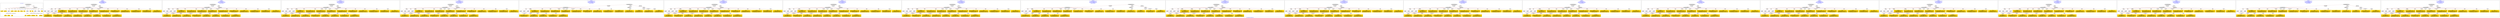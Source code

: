 digraph n0 {
fontcolor="blue"
remincross="true"
label="s23-s-national-portrait-gallery.json"
subgraph cluster_0 {
label="1-correct model"
n2[style="filled",color="white",fillcolor="lightgray",label="CulturalHeritageObject1"];
n3[shape="plaintext",style="filled",fillcolor="gold",label="Copyright"];
n4[shape="plaintext",style="filled",fillcolor="gold",label="DateOfWork"];
n5[style="filled",color="white",fillcolor="lightgray",label="Person1"];
n6[shape="plaintext",style="filled",fillcolor="gold",label="Description"];
n7[shape="plaintext",style="filled",fillcolor="gold",label="Dimension"];
n8[shape="plaintext",style="filled",fillcolor="gold",label="Medium"];
n9[shape="plaintext",style="filled",fillcolor="gold",label="CreditLine"];
n10[shape="plaintext",style="filled",fillcolor="gold",label="Owner"];
n11[style="filled",color="white",fillcolor="lightgray",label="Concept1"];
n12[shape="plaintext",style="filled",fillcolor="gold",label="Title"];
n13[shape="plaintext",style="filled",fillcolor="gold",label="Ref"];
n14[style="filled",color="white",fillcolor="lightgray",label="Person2"];
n15[style="filled",color="white",fillcolor="lightgray",label="Concept2"];
n16[shape="plaintext",style="filled",fillcolor="gold",label="birthDate"];
n17[shape="plaintext",style="filled",fillcolor="gold",label="deathDate"];
n18[shape="plaintext",style="filled",fillcolor="gold",label="Artist"];
n19[shape="plaintext",style="filled",fillcolor="gold",label="sitterBirthDate"];
n20[shape="plaintext",style="filled",fillcolor="gold",label="sitterDeathDate"];
n21[shape="plaintext",style="filled",fillcolor="gold",label="values"];
n22[style="filled",color="white",fillcolor="lightgray",label="EuropeanaAggregation1"];
n23[style="filled",color="white",fillcolor="lightgray",label="WebResource1"];
n24[shape="plaintext",style="filled",fillcolor="gold",label="Image"];
n25[shape="plaintext",style="filled",fillcolor="gold",label="values"];
n26[shape="plaintext",style="filled",fillcolor="gold",label="Classification"];
}
subgraph cluster_1 {
label="candidate 0\nlink coherence:1.0\nnode coherence:1.0\nconfidence:0.5862528142897065\nmapping score:0.63986204920768\ncost:23.99971\n-precision:0.92-recall:0.92"
n28[style="filled",color="white",fillcolor="lightgray",label="CulturalHeritageObject1"];
n29[style="filled",color="white",fillcolor="lightgray",label="Person1"];
n30[style="filled",color="white",fillcolor="lightgray",label="Person2"];
n31[style="filled",color="white",fillcolor="lightgray",label="Concept1"];
n32[style="filled",color="white",fillcolor="lightgray",label="Concept2"];
n33[style="filled",color="white",fillcolor="lightgray",label="EuropeanaAggregation1"];
n34[style="filled",color="white",fillcolor="lightgray",label="WebResource1"];
n35[shape="plaintext",style="filled",fillcolor="gold",label="values\n[Person,nameOfThePerson,0.531]\n[CulturalHeritageObject,title,0.175]\n[CulturalHeritageObject,provenance,0.157]\n[CulturalHeritageObject,description,0.136]"];
n36[shape="plaintext",style="filled",fillcolor="gold",label="DateOfWork\n[CulturalHeritageObject,created,0.37]\n[Person,dateOfBirth,0.292]\n[Person,dateOfDeath,0.288]\n[CulturalHeritageObject,description,0.05]"];
n37[shape="plaintext",style="filled",fillcolor="gold",label="sitterDeathDate\n[Person,dateOfDeath,0.465]\n[Person,dateOfBirth,0.406]\n[CulturalHeritageObject,created,0.072]\n[CulturalHeritageObject,title,0.057]"];
n38[shape="plaintext",style="filled",fillcolor="gold",label="Owner\n[CulturalHeritageObject,rightsHolder,0.743]\n[CulturalHeritageObject,provenance,0.191]\n[Person,biographicalInformation,0.033]\n[CulturalHeritageObject,description,0.033]"];
n39[shape="plaintext",style="filled",fillcolor="gold",label="deathDate\n[Person,dateOfDeath,0.423]\n[Person,dateOfBirth,0.374]\n[CulturalHeritageObject,created,0.134]\n[CulturalHeritageObject,title,0.07]"];
n40[shape="plaintext",style="filled",fillcolor="gold",label="sitterBirthDate\n[Person,dateOfBirth,0.515]\n[Person,dateOfDeath,0.357]\n[CulturalHeritageObject,created,0.079]\n[CulturalHeritageObject,title,0.05]"];
n41[shape="plaintext",style="filled",fillcolor="gold",label="Artist\n[Person,nameOfThePerson,0.654]\n[CulturalHeritageObject,provenance,0.132]\n[CulturalHeritageObject,description,0.116]\n[Document,classLink,0.099]"];
n42[shape="plaintext",style="filled",fillcolor="gold",label="CreditLine\n[CulturalHeritageObject,rightsHolder,0.479]\n[CulturalHeritageObject,provenance,0.387]\n[CulturalHeritageObject,description,0.073]\n[Person,biographicalInformation,0.062]"];
n43[shape="plaintext",style="filled",fillcolor="gold",label="Description\n[CulturalHeritageObject,description,0.425]\n[Person,biographicalInformation,0.389]\n[CulturalHeritageObject,title,0.119]\n[CulturalHeritageObject,provenance,0.067]"];
n44[shape="plaintext",style="filled",fillcolor="gold",label="values\n[Concept,prefLabel,0.545]\n[CulturalHeritageObject,description,0.255]\n[Person,biographicalInformation,0.11]\n[CulturalHeritageObject,title,0.09]"];
n45[shape="plaintext",style="filled",fillcolor="gold",label="Classification\n[Concept,prefLabel,0.492]\n[Person,biographicalInformation,0.26]\n[CulturalHeritageObject,description,0.173]\n[CulturalHeritageObject,provenance,0.074]"];
n46[shape="plaintext",style="filled",fillcolor="gold",label="Ref\n[CulturalHeritageObject,accessionNumber,0.995]\n[CulturalHeritageObject,extent,0.002]\n[CulturalHeritageObject,provenance,0.002]\n[CulturalHeritageObject,description,0.001]"];
n47[shape="plaintext",style="filled",fillcolor="gold",label="Image\n[WebResource,classLink,0.917]\n[Document,classLink,0.073]\n[CulturalHeritageObject,medium,0.006]\n[CulturalHeritageObject,description,0.004]"];
n48[shape="plaintext",style="filled",fillcolor="gold",label="Medium\n[CulturalHeritageObject,medium,0.792]\n[CulturalHeritageObject,provenance,0.088]\n[CulturalHeritageObject,description,0.067]\n[Concept,prefLabel,0.053]"];
n49[shape="plaintext",style="filled",fillcolor="gold",label="Title\n[Person,nameOfThePerson,0.411]\n[CulturalHeritageObject,title,0.253]\n[CulturalHeritageObject,provenance,0.168]\n[CulturalHeritageObject,description,0.168]"];
n50[shape="plaintext",style="filled",fillcolor="gold",label="Dimension\n[CulturalHeritageObject,extent,0.67]\n[CulturalHeritageObject,accessionNumber,0.158]\n[CulturalHeritageObject,description,0.102]\n[CulturalHeritageObject,medium,0.07]"];
n51[shape="plaintext",style="filled",fillcolor="gold",label="birthDate\n[Person,dateOfBirth,0.502]\n[Person,dateOfDeath,0.333]\n[CulturalHeritageObject,created,0.106]\n[CulturalHeritageObject,description,0.06]"];
n52[shape="plaintext",style="filled",fillcolor="gold",label="Copyright\n[CulturalHeritageObject,rights,0.875]\n[CulturalHeritageObject,provenance,0.061]\n[Person,nameOfThePerson,0.038]\n[CulturalHeritageObject,description,0.026]"];
}
subgraph cluster_2 {
label="candidate 1\nlink coherence:1.0\nnode coherence:1.0\nconfidence:0.5752811894221788\nmapping score:0.636204840918504\ncost:23.99971\n-precision:0.79-recall:0.79"
n54[style="filled",color="white",fillcolor="lightgray",label="CulturalHeritageObject1"];
n55[style="filled",color="white",fillcolor="lightgray",label="Person1"];
n56[style="filled",color="white",fillcolor="lightgray",label="Person2"];
n57[style="filled",color="white",fillcolor="lightgray",label="Concept1"];
n58[style="filled",color="white",fillcolor="lightgray",label="Concept2"];
n59[style="filled",color="white",fillcolor="lightgray",label="EuropeanaAggregation1"];
n60[style="filled",color="white",fillcolor="lightgray",label="WebResource1"];
n61[shape="plaintext",style="filled",fillcolor="gold",label="Artist\n[Person,nameOfThePerson,0.654]\n[CulturalHeritageObject,provenance,0.132]\n[CulturalHeritageObject,description,0.116]\n[Document,classLink,0.099]"];
n62[shape="plaintext",style="filled",fillcolor="gold",label="DateOfWork\n[CulturalHeritageObject,created,0.37]\n[Person,dateOfBirth,0.292]\n[Person,dateOfDeath,0.288]\n[CulturalHeritageObject,description,0.05]"];
n63[shape="plaintext",style="filled",fillcolor="gold",label="sitterDeathDate\n[Person,dateOfDeath,0.465]\n[Person,dateOfBirth,0.406]\n[CulturalHeritageObject,created,0.072]\n[CulturalHeritageObject,title,0.057]"];
n64[shape="plaintext",style="filled",fillcolor="gold",label="Owner\n[CulturalHeritageObject,rightsHolder,0.743]\n[CulturalHeritageObject,provenance,0.191]\n[Person,biographicalInformation,0.033]\n[CulturalHeritageObject,description,0.033]"];
n65[shape="plaintext",style="filled",fillcolor="gold",label="deathDate\n[Person,dateOfDeath,0.423]\n[Person,dateOfBirth,0.374]\n[CulturalHeritageObject,created,0.134]\n[CulturalHeritageObject,title,0.07]"];
n66[shape="plaintext",style="filled",fillcolor="gold",label="sitterBirthDate\n[Person,dateOfBirth,0.515]\n[Person,dateOfDeath,0.357]\n[CulturalHeritageObject,created,0.079]\n[CulturalHeritageObject,title,0.05]"];
n67[shape="plaintext",style="filled",fillcolor="gold",label="Title\n[Person,nameOfThePerson,0.411]\n[CulturalHeritageObject,title,0.253]\n[CulturalHeritageObject,provenance,0.168]\n[CulturalHeritageObject,description,0.168]"];
n68[shape="plaintext",style="filled",fillcolor="gold",label="CreditLine\n[CulturalHeritageObject,rightsHolder,0.479]\n[CulturalHeritageObject,provenance,0.387]\n[CulturalHeritageObject,description,0.073]\n[Person,biographicalInformation,0.062]"];
n69[shape="plaintext",style="filled",fillcolor="gold",label="Description\n[CulturalHeritageObject,description,0.425]\n[Person,biographicalInformation,0.389]\n[CulturalHeritageObject,title,0.119]\n[CulturalHeritageObject,provenance,0.067]"];
n70[shape="plaintext",style="filled",fillcolor="gold",label="values\n[Concept,prefLabel,0.545]\n[CulturalHeritageObject,description,0.255]\n[Person,biographicalInformation,0.11]\n[CulturalHeritageObject,title,0.09]"];
n71[shape="plaintext",style="filled",fillcolor="gold",label="Classification\n[Concept,prefLabel,0.492]\n[Person,biographicalInformation,0.26]\n[CulturalHeritageObject,description,0.173]\n[CulturalHeritageObject,provenance,0.074]"];
n72[shape="plaintext",style="filled",fillcolor="gold",label="Ref\n[CulturalHeritageObject,accessionNumber,0.995]\n[CulturalHeritageObject,extent,0.002]\n[CulturalHeritageObject,provenance,0.002]\n[CulturalHeritageObject,description,0.001]"];
n73[shape="plaintext",style="filled",fillcolor="gold",label="Image\n[WebResource,classLink,0.917]\n[Document,classLink,0.073]\n[CulturalHeritageObject,medium,0.006]\n[CulturalHeritageObject,description,0.004]"];
n74[shape="plaintext",style="filled",fillcolor="gold",label="Medium\n[CulturalHeritageObject,medium,0.792]\n[CulturalHeritageObject,provenance,0.088]\n[CulturalHeritageObject,description,0.067]\n[Concept,prefLabel,0.053]"];
n75[shape="plaintext",style="filled",fillcolor="gold",label="values\n[Person,nameOfThePerson,0.531]\n[CulturalHeritageObject,title,0.175]\n[CulturalHeritageObject,provenance,0.157]\n[CulturalHeritageObject,description,0.136]"];
n76[shape="plaintext",style="filled",fillcolor="gold",label="Dimension\n[CulturalHeritageObject,extent,0.67]\n[CulturalHeritageObject,accessionNumber,0.158]\n[CulturalHeritageObject,description,0.102]\n[CulturalHeritageObject,medium,0.07]"];
n77[shape="plaintext",style="filled",fillcolor="gold",label="birthDate\n[Person,dateOfBirth,0.502]\n[Person,dateOfDeath,0.333]\n[CulturalHeritageObject,created,0.106]\n[CulturalHeritageObject,description,0.06]"];
n78[shape="plaintext",style="filled",fillcolor="gold",label="Copyright\n[CulturalHeritageObject,rights,0.875]\n[CulturalHeritageObject,provenance,0.061]\n[Person,nameOfThePerson,0.038]\n[CulturalHeritageObject,description,0.026]"];
}
subgraph cluster_3 {
label="candidate 10\nlink coherence:0.9583333333333334\nnode coherence:1.0\nconfidence:0.5752811894221788\nmapping score:0.636204840918504\ncost:23.99972\n-precision:0.83-recall:0.83"
n80[style="filled",color="white",fillcolor="lightgray",label="CulturalHeritageObject1"];
n81[style="filled",color="white",fillcolor="lightgray",label="Person1"];
n82[style="filled",color="white",fillcolor="lightgray",label="Person2"];
n83[style="filled",color="white",fillcolor="lightgray",label="Concept1"];
n84[style="filled",color="white",fillcolor="lightgray",label="Concept2"];
n85[style="filled",color="white",fillcolor="lightgray",label="EuropeanaAggregation1"];
n86[style="filled",color="white",fillcolor="lightgray",label="WebResource1"];
n87[shape="plaintext",style="filled",fillcolor="gold",label="Artist\n[Person,nameOfThePerson,0.654]\n[CulturalHeritageObject,provenance,0.132]\n[CulturalHeritageObject,description,0.116]\n[Document,classLink,0.099]"];
n88[shape="plaintext",style="filled",fillcolor="gold",label="DateOfWork\n[CulturalHeritageObject,created,0.37]\n[Person,dateOfBirth,0.292]\n[Person,dateOfDeath,0.288]\n[CulturalHeritageObject,description,0.05]"];
n89[shape="plaintext",style="filled",fillcolor="gold",label="sitterDeathDate\n[Person,dateOfDeath,0.465]\n[Person,dateOfBirth,0.406]\n[CulturalHeritageObject,created,0.072]\n[CulturalHeritageObject,title,0.057]"];
n90[shape="plaintext",style="filled",fillcolor="gold",label="Owner\n[CulturalHeritageObject,rightsHolder,0.743]\n[CulturalHeritageObject,provenance,0.191]\n[Person,biographicalInformation,0.033]\n[CulturalHeritageObject,description,0.033]"];
n91[shape="plaintext",style="filled",fillcolor="gold",label="deathDate\n[Person,dateOfDeath,0.423]\n[Person,dateOfBirth,0.374]\n[CulturalHeritageObject,created,0.134]\n[CulturalHeritageObject,title,0.07]"];
n92[shape="plaintext",style="filled",fillcolor="gold",label="sitterBirthDate\n[Person,dateOfBirth,0.515]\n[Person,dateOfDeath,0.357]\n[CulturalHeritageObject,created,0.079]\n[CulturalHeritageObject,title,0.05]"];
n93[shape="plaintext",style="filled",fillcolor="gold",label="Title\n[Person,nameOfThePerson,0.411]\n[CulturalHeritageObject,title,0.253]\n[CulturalHeritageObject,provenance,0.168]\n[CulturalHeritageObject,description,0.168]"];
n94[shape="plaintext",style="filled",fillcolor="gold",label="CreditLine\n[CulturalHeritageObject,rightsHolder,0.479]\n[CulturalHeritageObject,provenance,0.387]\n[CulturalHeritageObject,description,0.073]\n[Person,biographicalInformation,0.062]"];
n95[shape="plaintext",style="filled",fillcolor="gold",label="Description\n[CulturalHeritageObject,description,0.425]\n[Person,biographicalInformation,0.389]\n[CulturalHeritageObject,title,0.119]\n[CulturalHeritageObject,provenance,0.067]"];
n96[shape="plaintext",style="filled",fillcolor="gold",label="values\n[Concept,prefLabel,0.545]\n[CulturalHeritageObject,description,0.255]\n[Person,biographicalInformation,0.11]\n[CulturalHeritageObject,title,0.09]"];
n97[shape="plaintext",style="filled",fillcolor="gold",label="Classification\n[Concept,prefLabel,0.492]\n[Person,biographicalInformation,0.26]\n[CulturalHeritageObject,description,0.173]\n[CulturalHeritageObject,provenance,0.074]"];
n98[shape="plaintext",style="filled",fillcolor="gold",label="Ref\n[CulturalHeritageObject,accessionNumber,0.995]\n[CulturalHeritageObject,extent,0.002]\n[CulturalHeritageObject,provenance,0.002]\n[CulturalHeritageObject,description,0.001]"];
n99[shape="plaintext",style="filled",fillcolor="gold",label="Image\n[WebResource,classLink,0.917]\n[Document,classLink,0.073]\n[CulturalHeritageObject,medium,0.006]\n[CulturalHeritageObject,description,0.004]"];
n100[shape="plaintext",style="filled",fillcolor="gold",label="Medium\n[CulturalHeritageObject,medium,0.792]\n[CulturalHeritageObject,provenance,0.088]\n[CulturalHeritageObject,description,0.067]\n[Concept,prefLabel,0.053]"];
n101[shape="plaintext",style="filled",fillcolor="gold",label="values\n[Person,nameOfThePerson,0.531]\n[CulturalHeritageObject,title,0.175]\n[CulturalHeritageObject,provenance,0.157]\n[CulturalHeritageObject,description,0.136]"];
n102[shape="plaintext",style="filled",fillcolor="gold",label="Dimension\n[CulturalHeritageObject,extent,0.67]\n[CulturalHeritageObject,accessionNumber,0.158]\n[CulturalHeritageObject,description,0.102]\n[CulturalHeritageObject,medium,0.07]"];
n103[shape="plaintext",style="filled",fillcolor="gold",label="birthDate\n[Person,dateOfBirth,0.502]\n[Person,dateOfDeath,0.333]\n[CulturalHeritageObject,created,0.106]\n[CulturalHeritageObject,description,0.06]"];
n104[shape="plaintext",style="filled",fillcolor="gold",label="Copyright\n[CulturalHeritageObject,rights,0.875]\n[CulturalHeritageObject,provenance,0.061]\n[Person,nameOfThePerson,0.038]\n[CulturalHeritageObject,description,0.026]"];
}
subgraph cluster_4 {
label="candidate 11\nlink coherence:0.9583333333333334\nnode coherence:1.0\nconfidence:0.5752811894221788\nmapping score:0.636204840918504\ncost:123.009792\n-precision:0.79-recall:0.79"
n106[style="filled",color="white",fillcolor="lightgray",label="CulturalHeritageObject1"];
n107[style="filled",color="white",fillcolor="lightgray",label="Person1"];
n108[style="filled",color="white",fillcolor="lightgray",label="Person2"];
n109[style="filled",color="white",fillcolor="lightgray",label="Concept1"];
n110[style="filled",color="white",fillcolor="lightgray",label="Concept2"];
n111[style="filled",color="white",fillcolor="lightgray",label="EuropeanaAggregation1"];
n112[style="filled",color="white",fillcolor="lightgray",label="WebResource1"];
n113[shape="plaintext",style="filled",fillcolor="gold",label="Artist\n[Person,nameOfThePerson,0.654]\n[CulturalHeritageObject,provenance,0.132]\n[CulturalHeritageObject,description,0.116]\n[Document,classLink,0.099]"];
n114[shape="plaintext",style="filled",fillcolor="gold",label="DateOfWork\n[CulturalHeritageObject,created,0.37]\n[Person,dateOfBirth,0.292]\n[Person,dateOfDeath,0.288]\n[CulturalHeritageObject,description,0.05]"];
n115[shape="plaintext",style="filled",fillcolor="gold",label="sitterDeathDate\n[Person,dateOfDeath,0.465]\n[Person,dateOfBirth,0.406]\n[CulturalHeritageObject,created,0.072]\n[CulturalHeritageObject,title,0.057]"];
n116[shape="plaintext",style="filled",fillcolor="gold",label="Owner\n[CulturalHeritageObject,rightsHolder,0.743]\n[CulturalHeritageObject,provenance,0.191]\n[Person,biographicalInformation,0.033]\n[CulturalHeritageObject,description,0.033]"];
n117[shape="plaintext",style="filled",fillcolor="gold",label="deathDate\n[Person,dateOfDeath,0.423]\n[Person,dateOfBirth,0.374]\n[CulturalHeritageObject,created,0.134]\n[CulturalHeritageObject,title,0.07]"];
n118[shape="plaintext",style="filled",fillcolor="gold",label="sitterBirthDate\n[Person,dateOfBirth,0.515]\n[Person,dateOfDeath,0.357]\n[CulturalHeritageObject,created,0.079]\n[CulturalHeritageObject,title,0.05]"];
n119[shape="plaintext",style="filled",fillcolor="gold",label="Title\n[Person,nameOfThePerson,0.411]\n[CulturalHeritageObject,title,0.253]\n[CulturalHeritageObject,provenance,0.168]\n[CulturalHeritageObject,description,0.168]"];
n120[shape="plaintext",style="filled",fillcolor="gold",label="CreditLine\n[CulturalHeritageObject,rightsHolder,0.479]\n[CulturalHeritageObject,provenance,0.387]\n[CulturalHeritageObject,description,0.073]\n[Person,biographicalInformation,0.062]"];
n121[shape="plaintext",style="filled",fillcolor="gold",label="Description\n[CulturalHeritageObject,description,0.425]\n[Person,biographicalInformation,0.389]\n[CulturalHeritageObject,title,0.119]\n[CulturalHeritageObject,provenance,0.067]"];
n122[shape="plaintext",style="filled",fillcolor="gold",label="values\n[Concept,prefLabel,0.545]\n[CulturalHeritageObject,description,0.255]\n[Person,biographicalInformation,0.11]\n[CulturalHeritageObject,title,0.09]"];
n123[shape="plaintext",style="filled",fillcolor="gold",label="Classification\n[Concept,prefLabel,0.492]\n[Person,biographicalInformation,0.26]\n[CulturalHeritageObject,description,0.173]\n[CulturalHeritageObject,provenance,0.074]"];
n124[shape="plaintext",style="filled",fillcolor="gold",label="Ref\n[CulturalHeritageObject,accessionNumber,0.995]\n[CulturalHeritageObject,extent,0.002]\n[CulturalHeritageObject,provenance,0.002]\n[CulturalHeritageObject,description,0.001]"];
n125[shape="plaintext",style="filled",fillcolor="gold",label="Image\n[WebResource,classLink,0.917]\n[Document,classLink,0.073]\n[CulturalHeritageObject,medium,0.006]\n[CulturalHeritageObject,description,0.004]"];
n126[shape="plaintext",style="filled",fillcolor="gold",label="Medium\n[CulturalHeritageObject,medium,0.792]\n[CulturalHeritageObject,provenance,0.088]\n[CulturalHeritageObject,description,0.067]\n[Concept,prefLabel,0.053]"];
n127[shape="plaintext",style="filled",fillcolor="gold",label="values\n[Person,nameOfThePerson,0.531]\n[CulturalHeritageObject,title,0.175]\n[CulturalHeritageObject,provenance,0.157]\n[CulturalHeritageObject,description,0.136]"];
n128[shape="plaintext",style="filled",fillcolor="gold",label="Dimension\n[CulturalHeritageObject,extent,0.67]\n[CulturalHeritageObject,accessionNumber,0.158]\n[CulturalHeritageObject,description,0.102]\n[CulturalHeritageObject,medium,0.07]"];
n129[shape="plaintext",style="filled",fillcolor="gold",label="birthDate\n[Person,dateOfBirth,0.502]\n[Person,dateOfDeath,0.333]\n[CulturalHeritageObject,created,0.106]\n[CulturalHeritageObject,description,0.06]"];
n130[shape="plaintext",style="filled",fillcolor="gold",label="Copyright\n[CulturalHeritageObject,rights,0.875]\n[CulturalHeritageObject,provenance,0.061]\n[Person,nameOfThePerson,0.038]\n[CulturalHeritageObject,description,0.026]"];
}
subgraph cluster_5 {
label="candidate 12\nlink coherence:0.9583333333333334\nnode coherence:1.0\nconfidence:0.5752811894221788\nmapping score:0.636204840918504\ncost:123.009812\n-precision:0.75-recall:0.75"
n132[style="filled",color="white",fillcolor="lightgray",label="CulturalHeritageObject1"];
n133[style="filled",color="white",fillcolor="lightgray",label="Person2"];
n134[style="filled",color="white",fillcolor="lightgray",label="Concept1"];
n135[style="filled",color="white",fillcolor="lightgray",label="Concept2"];
n136[style="filled",color="white",fillcolor="lightgray",label="EuropeanaAggregation1"];
n137[style="filled",color="white",fillcolor="lightgray",label="WebResource1"];
n138[style="filled",color="white",fillcolor="lightgray",label="Person1"];
n139[shape="plaintext",style="filled",fillcolor="gold",label="Artist\n[Person,nameOfThePerson,0.654]\n[CulturalHeritageObject,provenance,0.132]\n[CulturalHeritageObject,description,0.116]\n[Document,classLink,0.099]"];
n140[shape="plaintext",style="filled",fillcolor="gold",label="DateOfWork\n[CulturalHeritageObject,created,0.37]\n[Person,dateOfBirth,0.292]\n[Person,dateOfDeath,0.288]\n[CulturalHeritageObject,description,0.05]"];
n141[shape="plaintext",style="filled",fillcolor="gold",label="sitterDeathDate\n[Person,dateOfDeath,0.465]\n[Person,dateOfBirth,0.406]\n[CulturalHeritageObject,created,0.072]\n[CulturalHeritageObject,title,0.057]"];
n142[shape="plaintext",style="filled",fillcolor="gold",label="Owner\n[CulturalHeritageObject,rightsHolder,0.743]\n[CulturalHeritageObject,provenance,0.191]\n[Person,biographicalInformation,0.033]\n[CulturalHeritageObject,description,0.033]"];
n143[shape="plaintext",style="filled",fillcolor="gold",label="deathDate\n[Person,dateOfDeath,0.423]\n[Person,dateOfBirth,0.374]\n[CulturalHeritageObject,created,0.134]\n[CulturalHeritageObject,title,0.07]"];
n144[shape="plaintext",style="filled",fillcolor="gold",label="sitterBirthDate\n[Person,dateOfBirth,0.515]\n[Person,dateOfDeath,0.357]\n[CulturalHeritageObject,created,0.079]\n[CulturalHeritageObject,title,0.05]"];
n145[shape="plaintext",style="filled",fillcolor="gold",label="Title\n[Person,nameOfThePerson,0.411]\n[CulturalHeritageObject,title,0.253]\n[CulturalHeritageObject,provenance,0.168]\n[CulturalHeritageObject,description,0.168]"];
n146[shape="plaintext",style="filled",fillcolor="gold",label="CreditLine\n[CulturalHeritageObject,rightsHolder,0.479]\n[CulturalHeritageObject,provenance,0.387]\n[CulturalHeritageObject,description,0.073]\n[Person,biographicalInformation,0.062]"];
n147[shape="plaintext",style="filled",fillcolor="gold",label="Description\n[CulturalHeritageObject,description,0.425]\n[Person,biographicalInformation,0.389]\n[CulturalHeritageObject,title,0.119]\n[CulturalHeritageObject,provenance,0.067]"];
n148[shape="plaintext",style="filled",fillcolor="gold",label="values\n[Concept,prefLabel,0.545]\n[CulturalHeritageObject,description,0.255]\n[Person,biographicalInformation,0.11]\n[CulturalHeritageObject,title,0.09]"];
n149[shape="plaintext",style="filled",fillcolor="gold",label="Classification\n[Concept,prefLabel,0.492]\n[Person,biographicalInformation,0.26]\n[CulturalHeritageObject,description,0.173]\n[CulturalHeritageObject,provenance,0.074]"];
n150[shape="plaintext",style="filled",fillcolor="gold",label="Ref\n[CulturalHeritageObject,accessionNumber,0.995]\n[CulturalHeritageObject,extent,0.002]\n[CulturalHeritageObject,provenance,0.002]\n[CulturalHeritageObject,description,0.001]"];
n151[shape="plaintext",style="filled",fillcolor="gold",label="Image\n[WebResource,classLink,0.917]\n[Document,classLink,0.073]\n[CulturalHeritageObject,medium,0.006]\n[CulturalHeritageObject,description,0.004]"];
n152[shape="plaintext",style="filled",fillcolor="gold",label="Medium\n[CulturalHeritageObject,medium,0.792]\n[CulturalHeritageObject,provenance,0.088]\n[CulturalHeritageObject,description,0.067]\n[Concept,prefLabel,0.053]"];
n153[shape="plaintext",style="filled",fillcolor="gold",label="values\n[Person,nameOfThePerson,0.531]\n[CulturalHeritageObject,title,0.175]\n[CulturalHeritageObject,provenance,0.157]\n[CulturalHeritageObject,description,0.136]"];
n154[shape="plaintext",style="filled",fillcolor="gold",label="Dimension\n[CulturalHeritageObject,extent,0.67]\n[CulturalHeritageObject,accessionNumber,0.158]\n[CulturalHeritageObject,description,0.102]\n[CulturalHeritageObject,medium,0.07]"];
n155[shape="plaintext",style="filled",fillcolor="gold",label="birthDate\n[Person,dateOfBirth,0.502]\n[Person,dateOfDeath,0.333]\n[CulturalHeritageObject,created,0.106]\n[CulturalHeritageObject,description,0.06]"];
n156[shape="plaintext",style="filled",fillcolor="gold",label="Copyright\n[CulturalHeritageObject,rights,0.875]\n[CulturalHeritageObject,provenance,0.061]\n[Person,nameOfThePerson,0.038]\n[CulturalHeritageObject,description,0.026]"];
}
subgraph cluster_6 {
label="candidate 13\nlink coherence:0.9583333333333334\nnode coherence:1.0\nconfidence:0.5742041540868591\nmapping score:0.6358458291400642\ncost:23.9997\n-precision:0.88-recall:0.88"
n158[style="filled",color="white",fillcolor="lightgray",label="CulturalHeritageObject1"];
n159[style="filled",color="white",fillcolor="lightgray",label="Person1"];
n160[style="filled",color="white",fillcolor="lightgray",label="Person2"];
n161[style="filled",color="white",fillcolor="lightgray",label="Concept1"];
n162[style="filled",color="white",fillcolor="lightgray",label="Concept2"];
n163[style="filled",color="white",fillcolor="lightgray",label="EuropeanaAggregation1"];
n164[style="filled",color="white",fillcolor="lightgray",label="WebResource1"];
n165[shape="plaintext",style="filled",fillcolor="gold",label="values\n[Person,nameOfThePerson,0.531]\n[CulturalHeritageObject,title,0.175]\n[CulturalHeritageObject,provenance,0.157]\n[CulturalHeritageObject,description,0.136]"];
n166[shape="plaintext",style="filled",fillcolor="gold",label="DateOfWork\n[CulturalHeritageObject,created,0.37]\n[Person,dateOfBirth,0.292]\n[Person,dateOfDeath,0.288]\n[CulturalHeritageObject,description,0.05]"];
n167[shape="plaintext",style="filled",fillcolor="gold",label="Owner\n[CulturalHeritageObject,rightsHolder,0.743]\n[CulturalHeritageObject,provenance,0.191]\n[Person,biographicalInformation,0.033]\n[CulturalHeritageObject,description,0.033]"];
n168[shape="plaintext",style="filled",fillcolor="gold",label="sitterBirthDate\n[Person,dateOfBirth,0.515]\n[Person,dateOfDeath,0.357]\n[CulturalHeritageObject,created,0.079]\n[CulturalHeritageObject,title,0.05]"];
n169[shape="plaintext",style="filled",fillcolor="gold",label="sitterDeathDate\n[Person,dateOfDeath,0.465]\n[Person,dateOfBirth,0.406]\n[CulturalHeritageObject,created,0.072]\n[CulturalHeritageObject,title,0.057]"];
n170[shape="plaintext",style="filled",fillcolor="gold",label="deathDate\n[Person,dateOfDeath,0.423]\n[Person,dateOfBirth,0.374]\n[CulturalHeritageObject,created,0.134]\n[CulturalHeritageObject,title,0.07]"];
n171[shape="plaintext",style="filled",fillcolor="gold",label="Artist\n[Person,nameOfThePerson,0.654]\n[CulturalHeritageObject,provenance,0.132]\n[CulturalHeritageObject,description,0.116]\n[Document,classLink,0.099]"];
n172[shape="plaintext",style="filled",fillcolor="gold",label="CreditLine\n[CulturalHeritageObject,rightsHolder,0.479]\n[CulturalHeritageObject,provenance,0.387]\n[CulturalHeritageObject,description,0.073]\n[Person,biographicalInformation,0.062]"];
n173[shape="plaintext",style="filled",fillcolor="gold",label="Description\n[CulturalHeritageObject,description,0.425]\n[Person,biographicalInformation,0.389]\n[CulturalHeritageObject,title,0.119]\n[CulturalHeritageObject,provenance,0.067]"];
n174[shape="plaintext",style="filled",fillcolor="gold",label="values\n[Concept,prefLabel,0.545]\n[CulturalHeritageObject,description,0.255]\n[Person,biographicalInformation,0.11]\n[CulturalHeritageObject,title,0.09]"];
n175[shape="plaintext",style="filled",fillcolor="gold",label="Classification\n[Concept,prefLabel,0.492]\n[Person,biographicalInformation,0.26]\n[CulturalHeritageObject,description,0.173]\n[CulturalHeritageObject,provenance,0.074]"];
n176[shape="plaintext",style="filled",fillcolor="gold",label="Ref\n[CulturalHeritageObject,accessionNumber,0.995]\n[CulturalHeritageObject,extent,0.002]\n[CulturalHeritageObject,provenance,0.002]\n[CulturalHeritageObject,description,0.001]"];
n177[shape="plaintext",style="filled",fillcolor="gold",label="Image\n[WebResource,classLink,0.917]\n[Document,classLink,0.073]\n[CulturalHeritageObject,medium,0.006]\n[CulturalHeritageObject,description,0.004]"];
n178[shape="plaintext",style="filled",fillcolor="gold",label="Medium\n[CulturalHeritageObject,medium,0.792]\n[CulturalHeritageObject,provenance,0.088]\n[CulturalHeritageObject,description,0.067]\n[Concept,prefLabel,0.053]"];
n179[shape="plaintext",style="filled",fillcolor="gold",label="Title\n[Person,nameOfThePerson,0.411]\n[CulturalHeritageObject,title,0.253]\n[CulturalHeritageObject,provenance,0.168]\n[CulturalHeritageObject,description,0.168]"];
n180[shape="plaintext",style="filled",fillcolor="gold",label="Dimension\n[CulturalHeritageObject,extent,0.67]\n[CulturalHeritageObject,accessionNumber,0.158]\n[CulturalHeritageObject,description,0.102]\n[CulturalHeritageObject,medium,0.07]"];
n181[shape="plaintext",style="filled",fillcolor="gold",label="birthDate\n[Person,dateOfBirth,0.502]\n[Person,dateOfDeath,0.333]\n[CulturalHeritageObject,created,0.106]\n[CulturalHeritageObject,description,0.06]"];
n182[shape="plaintext",style="filled",fillcolor="gold",label="Copyright\n[CulturalHeritageObject,rights,0.875]\n[CulturalHeritageObject,provenance,0.061]\n[Person,nameOfThePerson,0.038]\n[CulturalHeritageObject,description,0.026]"];
}
subgraph cluster_7 {
label="candidate 14\nlink coherence:0.9583333333333334\nnode coherence:1.0\nconfidence:0.5742041540868591\nmapping score:0.6358458291400642\ncost:23.99972\n-precision:0.88-recall:0.88"
n184[style="filled",color="white",fillcolor="lightgray",label="CulturalHeritageObject1"];
n185[style="filled",color="white",fillcolor="lightgray",label="Person1"];
n186[style="filled",color="white",fillcolor="lightgray",label="Person2"];
n187[style="filled",color="white",fillcolor="lightgray",label="Concept1"];
n188[style="filled",color="white",fillcolor="lightgray",label="Concept2"];
n189[style="filled",color="white",fillcolor="lightgray",label="EuropeanaAggregation1"];
n190[style="filled",color="white",fillcolor="lightgray",label="WebResource1"];
n191[shape="plaintext",style="filled",fillcolor="gold",label="values\n[Person,nameOfThePerson,0.531]\n[CulturalHeritageObject,title,0.175]\n[CulturalHeritageObject,provenance,0.157]\n[CulturalHeritageObject,description,0.136]"];
n192[shape="plaintext",style="filled",fillcolor="gold",label="DateOfWork\n[CulturalHeritageObject,created,0.37]\n[Person,dateOfBirth,0.292]\n[Person,dateOfDeath,0.288]\n[CulturalHeritageObject,description,0.05]"];
n193[shape="plaintext",style="filled",fillcolor="gold",label="Owner\n[CulturalHeritageObject,rightsHolder,0.743]\n[CulturalHeritageObject,provenance,0.191]\n[Person,biographicalInformation,0.033]\n[CulturalHeritageObject,description,0.033]"];
n194[shape="plaintext",style="filled",fillcolor="gold",label="sitterBirthDate\n[Person,dateOfBirth,0.515]\n[Person,dateOfDeath,0.357]\n[CulturalHeritageObject,created,0.079]\n[CulturalHeritageObject,title,0.05]"];
n195[shape="plaintext",style="filled",fillcolor="gold",label="sitterDeathDate\n[Person,dateOfDeath,0.465]\n[Person,dateOfBirth,0.406]\n[CulturalHeritageObject,created,0.072]\n[CulturalHeritageObject,title,0.057]"];
n196[shape="plaintext",style="filled",fillcolor="gold",label="deathDate\n[Person,dateOfDeath,0.423]\n[Person,dateOfBirth,0.374]\n[CulturalHeritageObject,created,0.134]\n[CulturalHeritageObject,title,0.07]"];
n197[shape="plaintext",style="filled",fillcolor="gold",label="Artist\n[Person,nameOfThePerson,0.654]\n[CulturalHeritageObject,provenance,0.132]\n[CulturalHeritageObject,description,0.116]\n[Document,classLink,0.099]"];
n198[shape="plaintext",style="filled",fillcolor="gold",label="CreditLine\n[CulturalHeritageObject,rightsHolder,0.479]\n[CulturalHeritageObject,provenance,0.387]\n[CulturalHeritageObject,description,0.073]\n[Person,biographicalInformation,0.062]"];
n199[shape="plaintext",style="filled",fillcolor="gold",label="Description\n[CulturalHeritageObject,description,0.425]\n[Person,biographicalInformation,0.389]\n[CulturalHeritageObject,title,0.119]\n[CulturalHeritageObject,provenance,0.067]"];
n200[shape="plaintext",style="filled",fillcolor="gold",label="values\n[Concept,prefLabel,0.545]\n[CulturalHeritageObject,description,0.255]\n[Person,biographicalInformation,0.11]\n[CulturalHeritageObject,title,0.09]"];
n201[shape="plaintext",style="filled",fillcolor="gold",label="Classification\n[Concept,prefLabel,0.492]\n[Person,biographicalInformation,0.26]\n[CulturalHeritageObject,description,0.173]\n[CulturalHeritageObject,provenance,0.074]"];
n202[shape="plaintext",style="filled",fillcolor="gold",label="Ref\n[CulturalHeritageObject,accessionNumber,0.995]\n[CulturalHeritageObject,extent,0.002]\n[CulturalHeritageObject,provenance,0.002]\n[CulturalHeritageObject,description,0.001]"];
n203[shape="plaintext",style="filled",fillcolor="gold",label="Image\n[WebResource,classLink,0.917]\n[Document,classLink,0.073]\n[CulturalHeritageObject,medium,0.006]\n[CulturalHeritageObject,description,0.004]"];
n204[shape="plaintext",style="filled",fillcolor="gold",label="Medium\n[CulturalHeritageObject,medium,0.792]\n[CulturalHeritageObject,provenance,0.088]\n[CulturalHeritageObject,description,0.067]\n[Concept,prefLabel,0.053]"];
n205[shape="plaintext",style="filled",fillcolor="gold",label="Title\n[Person,nameOfThePerson,0.411]\n[CulturalHeritageObject,title,0.253]\n[CulturalHeritageObject,provenance,0.168]\n[CulturalHeritageObject,description,0.168]"];
n206[shape="plaintext",style="filled",fillcolor="gold",label="Dimension\n[CulturalHeritageObject,extent,0.67]\n[CulturalHeritageObject,accessionNumber,0.158]\n[CulturalHeritageObject,description,0.102]\n[CulturalHeritageObject,medium,0.07]"];
n207[shape="plaintext",style="filled",fillcolor="gold",label="birthDate\n[Person,dateOfBirth,0.502]\n[Person,dateOfDeath,0.333]\n[CulturalHeritageObject,created,0.106]\n[CulturalHeritageObject,description,0.06]"];
n208[shape="plaintext",style="filled",fillcolor="gold",label="Copyright\n[CulturalHeritageObject,rights,0.875]\n[CulturalHeritageObject,provenance,0.061]\n[Person,nameOfThePerson,0.038]\n[CulturalHeritageObject,description,0.026]"];
}
subgraph cluster_8 {
label="candidate 15\nlink coherence:0.9583333333333334\nnode coherence:1.0\nconfidence:0.5742041540868591\nmapping score:0.6358458291400642\ncost:123.009792\n-precision:0.83-recall:0.83"
n210[style="filled",color="white",fillcolor="lightgray",label="CulturalHeritageObject1"];
n211[style="filled",color="white",fillcolor="lightgray",label="Person1"];
n212[style="filled",color="white",fillcolor="lightgray",label="Person2"];
n213[style="filled",color="white",fillcolor="lightgray",label="Concept1"];
n214[style="filled",color="white",fillcolor="lightgray",label="Concept2"];
n215[style="filled",color="white",fillcolor="lightgray",label="EuropeanaAggregation1"];
n216[style="filled",color="white",fillcolor="lightgray",label="WebResource1"];
n217[shape="plaintext",style="filled",fillcolor="gold",label="values\n[Person,nameOfThePerson,0.531]\n[CulturalHeritageObject,title,0.175]\n[CulturalHeritageObject,provenance,0.157]\n[CulturalHeritageObject,description,0.136]"];
n218[shape="plaintext",style="filled",fillcolor="gold",label="DateOfWork\n[CulturalHeritageObject,created,0.37]\n[Person,dateOfBirth,0.292]\n[Person,dateOfDeath,0.288]\n[CulturalHeritageObject,description,0.05]"];
n219[shape="plaintext",style="filled",fillcolor="gold",label="Owner\n[CulturalHeritageObject,rightsHolder,0.743]\n[CulturalHeritageObject,provenance,0.191]\n[Person,biographicalInformation,0.033]\n[CulturalHeritageObject,description,0.033]"];
n220[shape="plaintext",style="filled",fillcolor="gold",label="sitterBirthDate\n[Person,dateOfBirth,0.515]\n[Person,dateOfDeath,0.357]\n[CulturalHeritageObject,created,0.079]\n[CulturalHeritageObject,title,0.05]"];
n221[shape="plaintext",style="filled",fillcolor="gold",label="sitterDeathDate\n[Person,dateOfDeath,0.465]\n[Person,dateOfBirth,0.406]\n[CulturalHeritageObject,created,0.072]\n[CulturalHeritageObject,title,0.057]"];
n222[shape="plaintext",style="filled",fillcolor="gold",label="deathDate\n[Person,dateOfDeath,0.423]\n[Person,dateOfBirth,0.374]\n[CulturalHeritageObject,created,0.134]\n[CulturalHeritageObject,title,0.07]"];
n223[shape="plaintext",style="filled",fillcolor="gold",label="Artist\n[Person,nameOfThePerson,0.654]\n[CulturalHeritageObject,provenance,0.132]\n[CulturalHeritageObject,description,0.116]\n[Document,classLink,0.099]"];
n224[shape="plaintext",style="filled",fillcolor="gold",label="CreditLine\n[CulturalHeritageObject,rightsHolder,0.479]\n[CulturalHeritageObject,provenance,0.387]\n[CulturalHeritageObject,description,0.073]\n[Person,biographicalInformation,0.062]"];
n225[shape="plaintext",style="filled",fillcolor="gold",label="Description\n[CulturalHeritageObject,description,0.425]\n[Person,biographicalInformation,0.389]\n[CulturalHeritageObject,title,0.119]\n[CulturalHeritageObject,provenance,0.067]"];
n226[shape="plaintext",style="filled",fillcolor="gold",label="values\n[Concept,prefLabel,0.545]\n[CulturalHeritageObject,description,0.255]\n[Person,biographicalInformation,0.11]\n[CulturalHeritageObject,title,0.09]"];
n227[shape="plaintext",style="filled",fillcolor="gold",label="Classification\n[Concept,prefLabel,0.492]\n[Person,biographicalInformation,0.26]\n[CulturalHeritageObject,description,0.173]\n[CulturalHeritageObject,provenance,0.074]"];
n228[shape="plaintext",style="filled",fillcolor="gold",label="Ref\n[CulturalHeritageObject,accessionNumber,0.995]\n[CulturalHeritageObject,extent,0.002]\n[CulturalHeritageObject,provenance,0.002]\n[CulturalHeritageObject,description,0.001]"];
n229[shape="plaintext",style="filled",fillcolor="gold",label="Image\n[WebResource,classLink,0.917]\n[Document,classLink,0.073]\n[CulturalHeritageObject,medium,0.006]\n[CulturalHeritageObject,description,0.004]"];
n230[shape="plaintext",style="filled",fillcolor="gold",label="Medium\n[CulturalHeritageObject,medium,0.792]\n[CulturalHeritageObject,provenance,0.088]\n[CulturalHeritageObject,description,0.067]\n[Concept,prefLabel,0.053]"];
n231[shape="plaintext",style="filled",fillcolor="gold",label="Title\n[Person,nameOfThePerson,0.411]\n[CulturalHeritageObject,title,0.253]\n[CulturalHeritageObject,provenance,0.168]\n[CulturalHeritageObject,description,0.168]"];
n232[shape="plaintext",style="filled",fillcolor="gold",label="Dimension\n[CulturalHeritageObject,extent,0.67]\n[CulturalHeritageObject,accessionNumber,0.158]\n[CulturalHeritageObject,description,0.102]\n[CulturalHeritageObject,medium,0.07]"];
n233[shape="plaintext",style="filled",fillcolor="gold",label="birthDate\n[Person,dateOfBirth,0.502]\n[Person,dateOfDeath,0.333]\n[CulturalHeritageObject,created,0.106]\n[CulturalHeritageObject,description,0.06]"];
n234[shape="plaintext",style="filled",fillcolor="gold",label="Copyright\n[CulturalHeritageObject,rights,0.875]\n[CulturalHeritageObject,provenance,0.061]\n[Person,nameOfThePerson,0.038]\n[CulturalHeritageObject,description,0.026]"];
}
subgraph cluster_9 {
label="candidate 16\nlink coherence:0.9583333333333334\nnode coherence:1.0\nconfidence:0.5742041540868591\nmapping score:0.6358458291400642\ncost:123.009812\n-precision:0.79-recall:0.79"
n236[style="filled",color="white",fillcolor="lightgray",label="CulturalHeritageObject1"];
n237[style="filled",color="white",fillcolor="lightgray",label="Person2"];
n238[style="filled",color="white",fillcolor="lightgray",label="Concept1"];
n239[style="filled",color="white",fillcolor="lightgray",label="Concept2"];
n240[style="filled",color="white",fillcolor="lightgray",label="EuropeanaAggregation1"];
n241[style="filled",color="white",fillcolor="lightgray",label="WebResource1"];
n242[style="filled",color="white",fillcolor="lightgray",label="Person1"];
n243[shape="plaintext",style="filled",fillcolor="gold",label="values\n[Person,nameOfThePerson,0.531]\n[CulturalHeritageObject,title,0.175]\n[CulturalHeritageObject,provenance,0.157]\n[CulturalHeritageObject,description,0.136]"];
n244[shape="plaintext",style="filled",fillcolor="gold",label="DateOfWork\n[CulturalHeritageObject,created,0.37]\n[Person,dateOfBirth,0.292]\n[Person,dateOfDeath,0.288]\n[CulturalHeritageObject,description,0.05]"];
n245[shape="plaintext",style="filled",fillcolor="gold",label="Owner\n[CulturalHeritageObject,rightsHolder,0.743]\n[CulturalHeritageObject,provenance,0.191]\n[Person,biographicalInformation,0.033]\n[CulturalHeritageObject,description,0.033]"];
n246[shape="plaintext",style="filled",fillcolor="gold",label="sitterBirthDate\n[Person,dateOfBirth,0.515]\n[Person,dateOfDeath,0.357]\n[CulturalHeritageObject,created,0.079]\n[CulturalHeritageObject,title,0.05]"];
n247[shape="plaintext",style="filled",fillcolor="gold",label="sitterDeathDate\n[Person,dateOfDeath,0.465]\n[Person,dateOfBirth,0.406]\n[CulturalHeritageObject,created,0.072]\n[CulturalHeritageObject,title,0.057]"];
n248[shape="plaintext",style="filled",fillcolor="gold",label="deathDate\n[Person,dateOfDeath,0.423]\n[Person,dateOfBirth,0.374]\n[CulturalHeritageObject,created,0.134]\n[CulturalHeritageObject,title,0.07]"];
n249[shape="plaintext",style="filled",fillcolor="gold",label="Artist\n[Person,nameOfThePerson,0.654]\n[CulturalHeritageObject,provenance,0.132]\n[CulturalHeritageObject,description,0.116]\n[Document,classLink,0.099]"];
n250[shape="plaintext",style="filled",fillcolor="gold",label="CreditLine\n[CulturalHeritageObject,rightsHolder,0.479]\n[CulturalHeritageObject,provenance,0.387]\n[CulturalHeritageObject,description,0.073]\n[Person,biographicalInformation,0.062]"];
n251[shape="plaintext",style="filled",fillcolor="gold",label="Description\n[CulturalHeritageObject,description,0.425]\n[Person,biographicalInformation,0.389]\n[CulturalHeritageObject,title,0.119]\n[CulturalHeritageObject,provenance,0.067]"];
n252[shape="plaintext",style="filled",fillcolor="gold",label="values\n[Concept,prefLabel,0.545]\n[CulturalHeritageObject,description,0.255]\n[Person,biographicalInformation,0.11]\n[CulturalHeritageObject,title,0.09]"];
n253[shape="plaintext",style="filled",fillcolor="gold",label="Classification\n[Concept,prefLabel,0.492]\n[Person,biographicalInformation,0.26]\n[CulturalHeritageObject,description,0.173]\n[CulturalHeritageObject,provenance,0.074]"];
n254[shape="plaintext",style="filled",fillcolor="gold",label="Ref\n[CulturalHeritageObject,accessionNumber,0.995]\n[CulturalHeritageObject,extent,0.002]\n[CulturalHeritageObject,provenance,0.002]\n[CulturalHeritageObject,description,0.001]"];
n255[shape="plaintext",style="filled",fillcolor="gold",label="Image\n[WebResource,classLink,0.917]\n[Document,classLink,0.073]\n[CulturalHeritageObject,medium,0.006]\n[CulturalHeritageObject,description,0.004]"];
n256[shape="plaintext",style="filled",fillcolor="gold",label="Medium\n[CulturalHeritageObject,medium,0.792]\n[CulturalHeritageObject,provenance,0.088]\n[CulturalHeritageObject,description,0.067]\n[Concept,prefLabel,0.053]"];
n257[shape="plaintext",style="filled",fillcolor="gold",label="Title\n[Person,nameOfThePerson,0.411]\n[CulturalHeritageObject,title,0.253]\n[CulturalHeritageObject,provenance,0.168]\n[CulturalHeritageObject,description,0.168]"];
n258[shape="plaintext",style="filled",fillcolor="gold",label="Dimension\n[CulturalHeritageObject,extent,0.67]\n[CulturalHeritageObject,accessionNumber,0.158]\n[CulturalHeritageObject,description,0.102]\n[CulturalHeritageObject,medium,0.07]"];
n259[shape="plaintext",style="filled",fillcolor="gold",label="birthDate\n[Person,dateOfBirth,0.502]\n[Person,dateOfDeath,0.333]\n[CulturalHeritageObject,created,0.106]\n[CulturalHeritageObject,description,0.06]"];
n260[shape="plaintext",style="filled",fillcolor="gold",label="Copyright\n[CulturalHeritageObject,rights,0.875]\n[CulturalHeritageObject,provenance,0.061]\n[Person,nameOfThePerson,0.038]\n[CulturalHeritageObject,description,0.026]"];
}
subgraph cluster_10 {
label="candidate 17\nlink coherence:0.9583333333333334\nnode coherence:1.0\nconfidence:0.5637729751615832\nmapping score:0.6323687694983054\ncost:23.9997\n-precision:0.75-recall:0.75"
n262[style="filled",color="white",fillcolor="lightgray",label="CulturalHeritageObject1"];
n263[style="filled",color="white",fillcolor="lightgray",label="Person1"];
n264[style="filled",color="white",fillcolor="lightgray",label="Person2"];
n265[style="filled",color="white",fillcolor="lightgray",label="Concept1"];
n266[style="filled",color="white",fillcolor="lightgray",label="Concept2"];
n267[style="filled",color="white",fillcolor="lightgray",label="EuropeanaAggregation1"];
n268[style="filled",color="white",fillcolor="lightgray",label="WebResource1"];
n269[shape="plaintext",style="filled",fillcolor="gold",label="Artist\n[Person,nameOfThePerson,0.654]\n[CulturalHeritageObject,provenance,0.132]\n[CulturalHeritageObject,description,0.116]\n[Document,classLink,0.099]"];
n270[shape="plaintext",style="filled",fillcolor="gold",label="DateOfWork\n[CulturalHeritageObject,created,0.37]\n[Person,dateOfBirth,0.292]\n[Person,dateOfDeath,0.288]\n[CulturalHeritageObject,description,0.05]"];
n271[shape="plaintext",style="filled",fillcolor="gold",label="sitterDeathDate\n[Person,dateOfDeath,0.465]\n[Person,dateOfBirth,0.406]\n[CulturalHeritageObject,created,0.072]\n[CulturalHeritageObject,title,0.057]"];
n272[shape="plaintext",style="filled",fillcolor="gold",label="Owner\n[CulturalHeritageObject,rightsHolder,0.743]\n[CulturalHeritageObject,provenance,0.191]\n[Person,biographicalInformation,0.033]\n[CulturalHeritageObject,description,0.033]"];
n273[shape="plaintext",style="filled",fillcolor="gold",label="deathDate\n[Person,dateOfDeath,0.423]\n[Person,dateOfBirth,0.374]\n[CulturalHeritageObject,created,0.134]\n[CulturalHeritageObject,title,0.07]"];
n274[shape="plaintext",style="filled",fillcolor="gold",label="sitterBirthDate\n[Person,dateOfBirth,0.515]\n[Person,dateOfDeath,0.357]\n[CulturalHeritageObject,created,0.079]\n[CulturalHeritageObject,title,0.05]"];
n275[shape="plaintext",style="filled",fillcolor="gold",label="Title\n[Person,nameOfThePerson,0.411]\n[CulturalHeritageObject,title,0.253]\n[CulturalHeritageObject,provenance,0.168]\n[CulturalHeritageObject,description,0.168]"];
n276[shape="plaintext",style="filled",fillcolor="gold",label="CreditLine\n[CulturalHeritageObject,rightsHolder,0.479]\n[CulturalHeritageObject,provenance,0.387]\n[CulturalHeritageObject,description,0.073]\n[Person,biographicalInformation,0.062]"];
n277[shape="plaintext",style="filled",fillcolor="gold",label="Description\n[CulturalHeritageObject,description,0.425]\n[Person,biographicalInformation,0.389]\n[CulturalHeritageObject,title,0.119]\n[CulturalHeritageObject,provenance,0.067]"];
n278[shape="plaintext",style="filled",fillcolor="gold",label="values\n[Concept,prefLabel,0.545]\n[CulturalHeritageObject,description,0.255]\n[Person,biographicalInformation,0.11]\n[CulturalHeritageObject,title,0.09]"];
n279[shape="plaintext",style="filled",fillcolor="gold",label="Classification\n[Concept,prefLabel,0.492]\n[Person,biographicalInformation,0.26]\n[CulturalHeritageObject,description,0.173]\n[CulturalHeritageObject,provenance,0.074]"];
n280[shape="plaintext",style="filled",fillcolor="gold",label="Ref\n[CulturalHeritageObject,accessionNumber,0.995]\n[CulturalHeritageObject,extent,0.002]\n[CulturalHeritageObject,provenance,0.002]\n[CulturalHeritageObject,description,0.001]"];
n281[shape="plaintext",style="filled",fillcolor="gold",label="Image\n[WebResource,classLink,0.917]\n[Document,classLink,0.073]\n[CulturalHeritageObject,medium,0.006]\n[CulturalHeritageObject,description,0.004]"];
n282[shape="plaintext",style="filled",fillcolor="gold",label="Medium\n[CulturalHeritageObject,medium,0.792]\n[CulturalHeritageObject,provenance,0.088]\n[CulturalHeritageObject,description,0.067]\n[Concept,prefLabel,0.053]"];
n283[shape="plaintext",style="filled",fillcolor="gold",label="values\n[Person,nameOfThePerson,0.531]\n[CulturalHeritageObject,title,0.175]\n[CulturalHeritageObject,provenance,0.157]\n[CulturalHeritageObject,description,0.136]"];
n284[shape="plaintext",style="filled",fillcolor="gold",label="Dimension\n[CulturalHeritageObject,extent,0.67]\n[CulturalHeritageObject,accessionNumber,0.158]\n[CulturalHeritageObject,description,0.102]\n[CulturalHeritageObject,medium,0.07]"];
n285[shape="plaintext",style="filled",fillcolor="gold",label="birthDate\n[Person,dateOfBirth,0.502]\n[Person,dateOfDeath,0.333]\n[CulturalHeritageObject,created,0.106]\n[CulturalHeritageObject,description,0.06]"];
n286[shape="plaintext",style="filled",fillcolor="gold",label="Copyright\n[CulturalHeritageObject,rights,0.875]\n[CulturalHeritageObject,provenance,0.061]\n[Person,nameOfThePerson,0.038]\n[CulturalHeritageObject,description,0.026]"];
}
subgraph cluster_11 {
label="candidate 18\nlink coherence:0.9583333333333334\nnode coherence:1.0\nconfidence:0.5637729751615832\nmapping score:0.6323687694983054\ncost:23.99972\n-precision:0.75-recall:0.75"
n288[style="filled",color="white",fillcolor="lightgray",label="CulturalHeritageObject1"];
n289[style="filled",color="white",fillcolor="lightgray",label="Person1"];
n290[style="filled",color="white",fillcolor="lightgray",label="Person2"];
n291[style="filled",color="white",fillcolor="lightgray",label="Concept1"];
n292[style="filled",color="white",fillcolor="lightgray",label="Concept2"];
n293[style="filled",color="white",fillcolor="lightgray",label="EuropeanaAggregation1"];
n294[style="filled",color="white",fillcolor="lightgray",label="WebResource1"];
n295[shape="plaintext",style="filled",fillcolor="gold",label="Artist\n[Person,nameOfThePerson,0.654]\n[CulturalHeritageObject,provenance,0.132]\n[CulturalHeritageObject,description,0.116]\n[Document,classLink,0.099]"];
n296[shape="plaintext",style="filled",fillcolor="gold",label="DateOfWork\n[CulturalHeritageObject,created,0.37]\n[Person,dateOfBirth,0.292]\n[Person,dateOfDeath,0.288]\n[CulturalHeritageObject,description,0.05]"];
n297[shape="plaintext",style="filled",fillcolor="gold",label="sitterDeathDate\n[Person,dateOfDeath,0.465]\n[Person,dateOfBirth,0.406]\n[CulturalHeritageObject,created,0.072]\n[CulturalHeritageObject,title,0.057]"];
n298[shape="plaintext",style="filled",fillcolor="gold",label="Owner\n[CulturalHeritageObject,rightsHolder,0.743]\n[CulturalHeritageObject,provenance,0.191]\n[Person,biographicalInformation,0.033]\n[CulturalHeritageObject,description,0.033]"];
n299[shape="plaintext",style="filled",fillcolor="gold",label="deathDate\n[Person,dateOfDeath,0.423]\n[Person,dateOfBirth,0.374]\n[CulturalHeritageObject,created,0.134]\n[CulturalHeritageObject,title,0.07]"];
n300[shape="plaintext",style="filled",fillcolor="gold",label="sitterBirthDate\n[Person,dateOfBirth,0.515]\n[Person,dateOfDeath,0.357]\n[CulturalHeritageObject,created,0.079]\n[CulturalHeritageObject,title,0.05]"];
n301[shape="plaintext",style="filled",fillcolor="gold",label="Title\n[Person,nameOfThePerson,0.411]\n[CulturalHeritageObject,title,0.253]\n[CulturalHeritageObject,provenance,0.168]\n[CulturalHeritageObject,description,0.168]"];
n302[shape="plaintext",style="filled",fillcolor="gold",label="CreditLine\n[CulturalHeritageObject,rightsHolder,0.479]\n[CulturalHeritageObject,provenance,0.387]\n[CulturalHeritageObject,description,0.073]\n[Person,biographicalInformation,0.062]"];
n303[shape="plaintext",style="filled",fillcolor="gold",label="Description\n[CulturalHeritageObject,description,0.425]\n[Person,biographicalInformation,0.389]\n[CulturalHeritageObject,title,0.119]\n[CulturalHeritageObject,provenance,0.067]"];
n304[shape="plaintext",style="filled",fillcolor="gold",label="values\n[Concept,prefLabel,0.545]\n[CulturalHeritageObject,description,0.255]\n[Person,biographicalInformation,0.11]\n[CulturalHeritageObject,title,0.09]"];
n305[shape="plaintext",style="filled",fillcolor="gold",label="Classification\n[Concept,prefLabel,0.492]\n[Person,biographicalInformation,0.26]\n[CulturalHeritageObject,description,0.173]\n[CulturalHeritageObject,provenance,0.074]"];
n306[shape="plaintext",style="filled",fillcolor="gold",label="Ref\n[CulturalHeritageObject,accessionNumber,0.995]\n[CulturalHeritageObject,extent,0.002]\n[CulturalHeritageObject,provenance,0.002]\n[CulturalHeritageObject,description,0.001]"];
n307[shape="plaintext",style="filled",fillcolor="gold",label="Image\n[WebResource,classLink,0.917]\n[Document,classLink,0.073]\n[CulturalHeritageObject,medium,0.006]\n[CulturalHeritageObject,description,0.004]"];
n308[shape="plaintext",style="filled",fillcolor="gold",label="Medium\n[CulturalHeritageObject,medium,0.792]\n[CulturalHeritageObject,provenance,0.088]\n[CulturalHeritageObject,description,0.067]\n[Concept,prefLabel,0.053]"];
n309[shape="plaintext",style="filled",fillcolor="gold",label="values\n[Person,nameOfThePerson,0.531]\n[CulturalHeritageObject,title,0.175]\n[CulturalHeritageObject,provenance,0.157]\n[CulturalHeritageObject,description,0.136]"];
n310[shape="plaintext",style="filled",fillcolor="gold",label="Dimension\n[CulturalHeritageObject,extent,0.67]\n[CulturalHeritageObject,accessionNumber,0.158]\n[CulturalHeritageObject,description,0.102]\n[CulturalHeritageObject,medium,0.07]"];
n311[shape="plaintext",style="filled",fillcolor="gold",label="birthDate\n[Person,dateOfBirth,0.502]\n[Person,dateOfDeath,0.333]\n[CulturalHeritageObject,created,0.106]\n[CulturalHeritageObject,description,0.06]"];
n312[shape="plaintext",style="filled",fillcolor="gold",label="Copyright\n[CulturalHeritageObject,rights,0.875]\n[CulturalHeritageObject,provenance,0.061]\n[Person,nameOfThePerson,0.038]\n[CulturalHeritageObject,description,0.026]"];
}
subgraph cluster_12 {
label="candidate 19\nlink coherence:0.9583333333333334\nnode coherence:1.0\nconfidence:0.5637729751615832\nmapping score:0.6323687694983054\ncost:123.009792\n-precision:0.71-recall:0.71"
n314[style="filled",color="white",fillcolor="lightgray",label="CulturalHeritageObject1"];
n315[style="filled",color="white",fillcolor="lightgray",label="Person1"];
n316[style="filled",color="white",fillcolor="lightgray",label="Person2"];
n317[style="filled",color="white",fillcolor="lightgray",label="Concept1"];
n318[style="filled",color="white",fillcolor="lightgray",label="Concept2"];
n319[style="filled",color="white",fillcolor="lightgray",label="EuropeanaAggregation1"];
n320[style="filled",color="white",fillcolor="lightgray",label="WebResource1"];
n321[shape="plaintext",style="filled",fillcolor="gold",label="Artist\n[Person,nameOfThePerson,0.654]\n[CulturalHeritageObject,provenance,0.132]\n[CulturalHeritageObject,description,0.116]\n[Document,classLink,0.099]"];
n322[shape="plaintext",style="filled",fillcolor="gold",label="DateOfWork\n[CulturalHeritageObject,created,0.37]\n[Person,dateOfBirth,0.292]\n[Person,dateOfDeath,0.288]\n[CulturalHeritageObject,description,0.05]"];
n323[shape="plaintext",style="filled",fillcolor="gold",label="sitterDeathDate\n[Person,dateOfDeath,0.465]\n[Person,dateOfBirth,0.406]\n[CulturalHeritageObject,created,0.072]\n[CulturalHeritageObject,title,0.057]"];
n324[shape="plaintext",style="filled",fillcolor="gold",label="Owner\n[CulturalHeritageObject,rightsHolder,0.743]\n[CulturalHeritageObject,provenance,0.191]\n[Person,biographicalInformation,0.033]\n[CulturalHeritageObject,description,0.033]"];
n325[shape="plaintext",style="filled",fillcolor="gold",label="deathDate\n[Person,dateOfDeath,0.423]\n[Person,dateOfBirth,0.374]\n[CulturalHeritageObject,created,0.134]\n[CulturalHeritageObject,title,0.07]"];
n326[shape="plaintext",style="filled",fillcolor="gold",label="sitterBirthDate\n[Person,dateOfBirth,0.515]\n[Person,dateOfDeath,0.357]\n[CulturalHeritageObject,created,0.079]\n[CulturalHeritageObject,title,0.05]"];
n327[shape="plaintext",style="filled",fillcolor="gold",label="Title\n[Person,nameOfThePerson,0.411]\n[CulturalHeritageObject,title,0.253]\n[CulturalHeritageObject,provenance,0.168]\n[CulturalHeritageObject,description,0.168]"];
n328[shape="plaintext",style="filled",fillcolor="gold",label="CreditLine\n[CulturalHeritageObject,rightsHolder,0.479]\n[CulturalHeritageObject,provenance,0.387]\n[CulturalHeritageObject,description,0.073]\n[Person,biographicalInformation,0.062]"];
n329[shape="plaintext",style="filled",fillcolor="gold",label="Description\n[CulturalHeritageObject,description,0.425]\n[Person,biographicalInformation,0.389]\n[CulturalHeritageObject,title,0.119]\n[CulturalHeritageObject,provenance,0.067]"];
n330[shape="plaintext",style="filled",fillcolor="gold",label="values\n[Concept,prefLabel,0.545]\n[CulturalHeritageObject,description,0.255]\n[Person,biographicalInformation,0.11]\n[CulturalHeritageObject,title,0.09]"];
n331[shape="plaintext",style="filled",fillcolor="gold",label="Classification\n[Concept,prefLabel,0.492]\n[Person,biographicalInformation,0.26]\n[CulturalHeritageObject,description,0.173]\n[CulturalHeritageObject,provenance,0.074]"];
n332[shape="plaintext",style="filled",fillcolor="gold",label="Ref\n[CulturalHeritageObject,accessionNumber,0.995]\n[CulturalHeritageObject,extent,0.002]\n[CulturalHeritageObject,provenance,0.002]\n[CulturalHeritageObject,description,0.001]"];
n333[shape="plaintext",style="filled",fillcolor="gold",label="Image\n[WebResource,classLink,0.917]\n[Document,classLink,0.073]\n[CulturalHeritageObject,medium,0.006]\n[CulturalHeritageObject,description,0.004]"];
n334[shape="plaintext",style="filled",fillcolor="gold",label="Medium\n[CulturalHeritageObject,medium,0.792]\n[CulturalHeritageObject,provenance,0.088]\n[CulturalHeritageObject,description,0.067]\n[Concept,prefLabel,0.053]"];
n335[shape="plaintext",style="filled",fillcolor="gold",label="values\n[Person,nameOfThePerson,0.531]\n[CulturalHeritageObject,title,0.175]\n[CulturalHeritageObject,provenance,0.157]\n[CulturalHeritageObject,description,0.136]"];
n336[shape="plaintext",style="filled",fillcolor="gold",label="Dimension\n[CulturalHeritageObject,extent,0.67]\n[CulturalHeritageObject,accessionNumber,0.158]\n[CulturalHeritageObject,description,0.102]\n[CulturalHeritageObject,medium,0.07]"];
n337[shape="plaintext",style="filled",fillcolor="gold",label="birthDate\n[Person,dateOfBirth,0.502]\n[Person,dateOfDeath,0.333]\n[CulturalHeritageObject,created,0.106]\n[CulturalHeritageObject,description,0.06]"];
n338[shape="plaintext",style="filled",fillcolor="gold",label="Copyright\n[CulturalHeritageObject,rights,0.875]\n[CulturalHeritageObject,provenance,0.061]\n[Person,nameOfThePerson,0.038]\n[CulturalHeritageObject,description,0.026]"];
}
subgraph cluster_13 {
label="candidate 2\nlink coherence:1.0\nnode coherence:1.0\nconfidence:0.5742041540868591\nmapping score:0.6358458291400642\ncost:23.99971\n-precision:0.83-recall:0.83"
n340[style="filled",color="white",fillcolor="lightgray",label="CulturalHeritageObject1"];
n341[style="filled",color="white",fillcolor="lightgray",label="Person1"];
n342[style="filled",color="white",fillcolor="lightgray",label="Person2"];
n343[style="filled",color="white",fillcolor="lightgray",label="Concept1"];
n344[style="filled",color="white",fillcolor="lightgray",label="Concept2"];
n345[style="filled",color="white",fillcolor="lightgray",label="EuropeanaAggregation1"];
n346[style="filled",color="white",fillcolor="lightgray",label="WebResource1"];
n347[shape="plaintext",style="filled",fillcolor="gold",label="values\n[Person,nameOfThePerson,0.531]\n[CulturalHeritageObject,title,0.175]\n[CulturalHeritageObject,provenance,0.157]\n[CulturalHeritageObject,description,0.136]"];
n348[shape="plaintext",style="filled",fillcolor="gold",label="DateOfWork\n[CulturalHeritageObject,created,0.37]\n[Person,dateOfBirth,0.292]\n[Person,dateOfDeath,0.288]\n[CulturalHeritageObject,description,0.05]"];
n349[shape="plaintext",style="filled",fillcolor="gold",label="Owner\n[CulturalHeritageObject,rightsHolder,0.743]\n[CulturalHeritageObject,provenance,0.191]\n[Person,biographicalInformation,0.033]\n[CulturalHeritageObject,description,0.033]"];
n350[shape="plaintext",style="filled",fillcolor="gold",label="sitterBirthDate\n[Person,dateOfBirth,0.515]\n[Person,dateOfDeath,0.357]\n[CulturalHeritageObject,created,0.079]\n[CulturalHeritageObject,title,0.05]"];
n351[shape="plaintext",style="filled",fillcolor="gold",label="sitterDeathDate\n[Person,dateOfDeath,0.465]\n[Person,dateOfBirth,0.406]\n[CulturalHeritageObject,created,0.072]\n[CulturalHeritageObject,title,0.057]"];
n352[shape="plaintext",style="filled",fillcolor="gold",label="deathDate\n[Person,dateOfDeath,0.423]\n[Person,dateOfBirth,0.374]\n[CulturalHeritageObject,created,0.134]\n[CulturalHeritageObject,title,0.07]"];
n353[shape="plaintext",style="filled",fillcolor="gold",label="Artist\n[Person,nameOfThePerson,0.654]\n[CulturalHeritageObject,provenance,0.132]\n[CulturalHeritageObject,description,0.116]\n[Document,classLink,0.099]"];
n354[shape="plaintext",style="filled",fillcolor="gold",label="CreditLine\n[CulturalHeritageObject,rightsHolder,0.479]\n[CulturalHeritageObject,provenance,0.387]\n[CulturalHeritageObject,description,0.073]\n[Person,biographicalInformation,0.062]"];
n355[shape="plaintext",style="filled",fillcolor="gold",label="Description\n[CulturalHeritageObject,description,0.425]\n[Person,biographicalInformation,0.389]\n[CulturalHeritageObject,title,0.119]\n[CulturalHeritageObject,provenance,0.067]"];
n356[shape="plaintext",style="filled",fillcolor="gold",label="values\n[Concept,prefLabel,0.545]\n[CulturalHeritageObject,description,0.255]\n[Person,biographicalInformation,0.11]\n[CulturalHeritageObject,title,0.09]"];
n357[shape="plaintext",style="filled",fillcolor="gold",label="Classification\n[Concept,prefLabel,0.492]\n[Person,biographicalInformation,0.26]\n[CulturalHeritageObject,description,0.173]\n[CulturalHeritageObject,provenance,0.074]"];
n358[shape="plaintext",style="filled",fillcolor="gold",label="Ref\n[CulturalHeritageObject,accessionNumber,0.995]\n[CulturalHeritageObject,extent,0.002]\n[CulturalHeritageObject,provenance,0.002]\n[CulturalHeritageObject,description,0.001]"];
n359[shape="plaintext",style="filled",fillcolor="gold",label="Image\n[WebResource,classLink,0.917]\n[Document,classLink,0.073]\n[CulturalHeritageObject,medium,0.006]\n[CulturalHeritageObject,description,0.004]"];
n360[shape="plaintext",style="filled",fillcolor="gold",label="Medium\n[CulturalHeritageObject,medium,0.792]\n[CulturalHeritageObject,provenance,0.088]\n[CulturalHeritageObject,description,0.067]\n[Concept,prefLabel,0.053]"];
n361[shape="plaintext",style="filled",fillcolor="gold",label="Title\n[Person,nameOfThePerson,0.411]\n[CulturalHeritageObject,title,0.253]\n[CulturalHeritageObject,provenance,0.168]\n[CulturalHeritageObject,description,0.168]"];
n362[shape="plaintext",style="filled",fillcolor="gold",label="Dimension\n[CulturalHeritageObject,extent,0.67]\n[CulturalHeritageObject,accessionNumber,0.158]\n[CulturalHeritageObject,description,0.102]\n[CulturalHeritageObject,medium,0.07]"];
n363[shape="plaintext",style="filled",fillcolor="gold",label="birthDate\n[Person,dateOfBirth,0.502]\n[Person,dateOfDeath,0.333]\n[CulturalHeritageObject,created,0.106]\n[CulturalHeritageObject,description,0.06]"];
n364[shape="plaintext",style="filled",fillcolor="gold",label="Copyright\n[CulturalHeritageObject,rights,0.875]\n[CulturalHeritageObject,provenance,0.061]\n[Person,nameOfThePerson,0.038]\n[CulturalHeritageObject,description,0.026]"];
}
subgraph cluster_14 {
label="candidate 3\nlink coherence:1.0\nnode coherence:1.0\nconfidence:0.5637729751615832\nmapping score:0.6323687694983054\ncost:23.99971\n-precision:0.71-recall:0.71"
n366[style="filled",color="white",fillcolor="lightgray",label="CulturalHeritageObject1"];
n367[style="filled",color="white",fillcolor="lightgray",label="Person1"];
n368[style="filled",color="white",fillcolor="lightgray",label="Person2"];
n369[style="filled",color="white",fillcolor="lightgray",label="Concept1"];
n370[style="filled",color="white",fillcolor="lightgray",label="Concept2"];
n371[style="filled",color="white",fillcolor="lightgray",label="EuropeanaAggregation1"];
n372[style="filled",color="white",fillcolor="lightgray",label="WebResource1"];
n373[shape="plaintext",style="filled",fillcolor="gold",label="Artist\n[Person,nameOfThePerson,0.654]\n[CulturalHeritageObject,provenance,0.132]\n[CulturalHeritageObject,description,0.116]\n[Document,classLink,0.099]"];
n374[shape="plaintext",style="filled",fillcolor="gold",label="DateOfWork\n[CulturalHeritageObject,created,0.37]\n[Person,dateOfBirth,0.292]\n[Person,dateOfDeath,0.288]\n[CulturalHeritageObject,description,0.05]"];
n375[shape="plaintext",style="filled",fillcolor="gold",label="sitterDeathDate\n[Person,dateOfDeath,0.465]\n[Person,dateOfBirth,0.406]\n[CulturalHeritageObject,created,0.072]\n[CulturalHeritageObject,title,0.057]"];
n376[shape="plaintext",style="filled",fillcolor="gold",label="Owner\n[CulturalHeritageObject,rightsHolder,0.743]\n[CulturalHeritageObject,provenance,0.191]\n[Person,biographicalInformation,0.033]\n[CulturalHeritageObject,description,0.033]"];
n377[shape="plaintext",style="filled",fillcolor="gold",label="deathDate\n[Person,dateOfDeath,0.423]\n[Person,dateOfBirth,0.374]\n[CulturalHeritageObject,created,0.134]\n[CulturalHeritageObject,title,0.07]"];
n378[shape="plaintext",style="filled",fillcolor="gold",label="sitterBirthDate\n[Person,dateOfBirth,0.515]\n[Person,dateOfDeath,0.357]\n[CulturalHeritageObject,created,0.079]\n[CulturalHeritageObject,title,0.05]"];
n379[shape="plaintext",style="filled",fillcolor="gold",label="Title\n[Person,nameOfThePerson,0.411]\n[CulturalHeritageObject,title,0.253]\n[CulturalHeritageObject,provenance,0.168]\n[CulturalHeritageObject,description,0.168]"];
n380[shape="plaintext",style="filled",fillcolor="gold",label="CreditLine\n[CulturalHeritageObject,rightsHolder,0.479]\n[CulturalHeritageObject,provenance,0.387]\n[CulturalHeritageObject,description,0.073]\n[Person,biographicalInformation,0.062]"];
n381[shape="plaintext",style="filled",fillcolor="gold",label="Description\n[CulturalHeritageObject,description,0.425]\n[Person,biographicalInformation,0.389]\n[CulturalHeritageObject,title,0.119]\n[CulturalHeritageObject,provenance,0.067]"];
n382[shape="plaintext",style="filled",fillcolor="gold",label="values\n[Concept,prefLabel,0.545]\n[CulturalHeritageObject,description,0.255]\n[Person,biographicalInformation,0.11]\n[CulturalHeritageObject,title,0.09]"];
n383[shape="plaintext",style="filled",fillcolor="gold",label="Classification\n[Concept,prefLabel,0.492]\n[Person,biographicalInformation,0.26]\n[CulturalHeritageObject,description,0.173]\n[CulturalHeritageObject,provenance,0.074]"];
n384[shape="plaintext",style="filled",fillcolor="gold",label="Ref\n[CulturalHeritageObject,accessionNumber,0.995]\n[CulturalHeritageObject,extent,0.002]\n[CulturalHeritageObject,provenance,0.002]\n[CulturalHeritageObject,description,0.001]"];
n385[shape="plaintext",style="filled",fillcolor="gold",label="Image\n[WebResource,classLink,0.917]\n[Document,classLink,0.073]\n[CulturalHeritageObject,medium,0.006]\n[CulturalHeritageObject,description,0.004]"];
n386[shape="plaintext",style="filled",fillcolor="gold",label="Medium\n[CulturalHeritageObject,medium,0.792]\n[CulturalHeritageObject,provenance,0.088]\n[CulturalHeritageObject,description,0.067]\n[Concept,prefLabel,0.053]"];
n387[shape="plaintext",style="filled",fillcolor="gold",label="values\n[Person,nameOfThePerson,0.531]\n[CulturalHeritageObject,title,0.175]\n[CulturalHeritageObject,provenance,0.157]\n[CulturalHeritageObject,description,0.136]"];
n388[shape="plaintext",style="filled",fillcolor="gold",label="Dimension\n[CulturalHeritageObject,extent,0.67]\n[CulturalHeritageObject,accessionNumber,0.158]\n[CulturalHeritageObject,description,0.102]\n[CulturalHeritageObject,medium,0.07]"];
n389[shape="plaintext",style="filled",fillcolor="gold",label="birthDate\n[Person,dateOfBirth,0.502]\n[Person,dateOfDeath,0.333]\n[CulturalHeritageObject,created,0.106]\n[CulturalHeritageObject,description,0.06]"];
n390[shape="plaintext",style="filled",fillcolor="gold",label="Copyright\n[CulturalHeritageObject,rights,0.875]\n[CulturalHeritageObject,provenance,0.061]\n[Person,nameOfThePerson,0.038]\n[CulturalHeritageObject,description,0.026]"];
}
subgraph cluster_15 {
label="candidate 4\nlink coherence:1.0\nnode coherence:1.0\nconfidence:0.5632325292193311\nmapping score:0.6321886208508881\ncost:23.99971\n-precision:0.71-recall:0.71"
n392[style="filled",color="white",fillcolor="lightgray",label="CulturalHeritageObject1"];
n393[style="filled",color="white",fillcolor="lightgray",label="Person1"];
n394[style="filled",color="white",fillcolor="lightgray",label="Person2"];
n395[style="filled",color="white",fillcolor="lightgray",label="Concept1"];
n396[style="filled",color="white",fillcolor="lightgray",label="Concept2"];
n397[style="filled",color="white",fillcolor="lightgray",label="EuropeanaAggregation1"];
n398[style="filled",color="white",fillcolor="lightgray",label="WebResource1"];
n399[shape="plaintext",style="filled",fillcolor="gold",label="Artist\n[Person,nameOfThePerson,0.654]\n[CulturalHeritageObject,provenance,0.132]\n[CulturalHeritageObject,description,0.116]\n[Document,classLink,0.099]"];
n400[shape="plaintext",style="filled",fillcolor="gold",label="DateOfWork\n[CulturalHeritageObject,created,0.37]\n[Person,dateOfBirth,0.292]\n[Person,dateOfDeath,0.288]\n[CulturalHeritageObject,description,0.05]"];
n401[shape="plaintext",style="filled",fillcolor="gold",label="Owner\n[CulturalHeritageObject,rightsHolder,0.743]\n[CulturalHeritageObject,provenance,0.191]\n[Person,biographicalInformation,0.033]\n[CulturalHeritageObject,description,0.033]"];
n402[shape="plaintext",style="filled",fillcolor="gold",label="sitterBirthDate\n[Person,dateOfBirth,0.515]\n[Person,dateOfDeath,0.357]\n[CulturalHeritageObject,created,0.079]\n[CulturalHeritageObject,title,0.05]"];
n403[shape="plaintext",style="filled",fillcolor="gold",label="sitterDeathDate\n[Person,dateOfDeath,0.465]\n[Person,dateOfBirth,0.406]\n[CulturalHeritageObject,created,0.072]\n[CulturalHeritageObject,title,0.057]"];
n404[shape="plaintext",style="filled",fillcolor="gold",label="deathDate\n[Person,dateOfDeath,0.423]\n[Person,dateOfBirth,0.374]\n[CulturalHeritageObject,created,0.134]\n[CulturalHeritageObject,title,0.07]"];
n405[shape="plaintext",style="filled",fillcolor="gold",label="Title\n[Person,nameOfThePerson,0.411]\n[CulturalHeritageObject,title,0.253]\n[CulturalHeritageObject,provenance,0.168]\n[CulturalHeritageObject,description,0.168]"];
n406[shape="plaintext",style="filled",fillcolor="gold",label="CreditLine\n[CulturalHeritageObject,rightsHolder,0.479]\n[CulturalHeritageObject,provenance,0.387]\n[CulturalHeritageObject,description,0.073]\n[Person,biographicalInformation,0.062]"];
n407[shape="plaintext",style="filled",fillcolor="gold",label="Description\n[CulturalHeritageObject,description,0.425]\n[Person,biographicalInformation,0.389]\n[CulturalHeritageObject,title,0.119]\n[CulturalHeritageObject,provenance,0.067]"];
n408[shape="plaintext",style="filled",fillcolor="gold",label="values\n[Concept,prefLabel,0.545]\n[CulturalHeritageObject,description,0.255]\n[Person,biographicalInformation,0.11]\n[CulturalHeritageObject,title,0.09]"];
n409[shape="plaintext",style="filled",fillcolor="gold",label="Classification\n[Concept,prefLabel,0.492]\n[Person,biographicalInformation,0.26]\n[CulturalHeritageObject,description,0.173]\n[CulturalHeritageObject,provenance,0.074]"];
n410[shape="plaintext",style="filled",fillcolor="gold",label="Ref\n[CulturalHeritageObject,accessionNumber,0.995]\n[CulturalHeritageObject,extent,0.002]\n[CulturalHeritageObject,provenance,0.002]\n[CulturalHeritageObject,description,0.001]"];
n411[shape="plaintext",style="filled",fillcolor="gold",label="Image\n[WebResource,classLink,0.917]\n[Document,classLink,0.073]\n[CulturalHeritageObject,medium,0.006]\n[CulturalHeritageObject,description,0.004]"];
n412[shape="plaintext",style="filled",fillcolor="gold",label="Medium\n[CulturalHeritageObject,medium,0.792]\n[CulturalHeritageObject,provenance,0.088]\n[CulturalHeritageObject,description,0.067]\n[Concept,prefLabel,0.053]"];
n413[shape="plaintext",style="filled",fillcolor="gold",label="values\n[Person,nameOfThePerson,0.531]\n[CulturalHeritageObject,title,0.175]\n[CulturalHeritageObject,provenance,0.157]\n[CulturalHeritageObject,description,0.136]"];
n414[shape="plaintext",style="filled",fillcolor="gold",label="Dimension\n[CulturalHeritageObject,extent,0.67]\n[CulturalHeritageObject,accessionNumber,0.158]\n[CulturalHeritageObject,description,0.102]\n[CulturalHeritageObject,medium,0.07]"];
n415[shape="plaintext",style="filled",fillcolor="gold",label="birthDate\n[Person,dateOfBirth,0.502]\n[Person,dateOfDeath,0.333]\n[CulturalHeritageObject,created,0.106]\n[CulturalHeritageObject,description,0.06]"];
n416[shape="plaintext",style="filled",fillcolor="gold",label="Copyright\n[CulturalHeritageObject,rights,0.875]\n[CulturalHeritageObject,provenance,0.061]\n[Person,nameOfThePerson,0.038]\n[CulturalHeritageObject,description,0.026]"];
}
subgraph cluster_16 {
label="candidate 5\nlink coherence:0.9583333333333334\nnode coherence:1.0\nconfidence:0.5862528142897065\nmapping score:0.63986204920768\ncost:23.9997\n-precision:0.96-recall:0.96"
n418[style="filled",color="white",fillcolor="lightgray",label="CulturalHeritageObject1"];
n419[style="filled",color="white",fillcolor="lightgray",label="Person1"];
n420[style="filled",color="white",fillcolor="lightgray",label="Person2"];
n421[style="filled",color="white",fillcolor="lightgray",label="Concept1"];
n422[style="filled",color="white",fillcolor="lightgray",label="Concept2"];
n423[style="filled",color="white",fillcolor="lightgray",label="EuropeanaAggregation1"];
n424[style="filled",color="white",fillcolor="lightgray",label="WebResource1"];
n425[shape="plaintext",style="filled",fillcolor="gold",label="values\n[Person,nameOfThePerson,0.531]\n[CulturalHeritageObject,title,0.175]\n[CulturalHeritageObject,provenance,0.157]\n[CulturalHeritageObject,description,0.136]"];
n426[shape="plaintext",style="filled",fillcolor="gold",label="DateOfWork\n[CulturalHeritageObject,created,0.37]\n[Person,dateOfBirth,0.292]\n[Person,dateOfDeath,0.288]\n[CulturalHeritageObject,description,0.05]"];
n427[shape="plaintext",style="filled",fillcolor="gold",label="sitterDeathDate\n[Person,dateOfDeath,0.465]\n[Person,dateOfBirth,0.406]\n[CulturalHeritageObject,created,0.072]\n[CulturalHeritageObject,title,0.057]"];
n428[shape="plaintext",style="filled",fillcolor="gold",label="Owner\n[CulturalHeritageObject,rightsHolder,0.743]\n[CulturalHeritageObject,provenance,0.191]\n[Person,biographicalInformation,0.033]\n[CulturalHeritageObject,description,0.033]"];
n429[shape="plaintext",style="filled",fillcolor="gold",label="deathDate\n[Person,dateOfDeath,0.423]\n[Person,dateOfBirth,0.374]\n[CulturalHeritageObject,created,0.134]\n[CulturalHeritageObject,title,0.07]"];
n430[shape="plaintext",style="filled",fillcolor="gold",label="sitterBirthDate\n[Person,dateOfBirth,0.515]\n[Person,dateOfDeath,0.357]\n[CulturalHeritageObject,created,0.079]\n[CulturalHeritageObject,title,0.05]"];
n431[shape="plaintext",style="filled",fillcolor="gold",label="Artist\n[Person,nameOfThePerson,0.654]\n[CulturalHeritageObject,provenance,0.132]\n[CulturalHeritageObject,description,0.116]\n[Document,classLink,0.099]"];
n432[shape="plaintext",style="filled",fillcolor="gold",label="CreditLine\n[CulturalHeritageObject,rightsHolder,0.479]\n[CulturalHeritageObject,provenance,0.387]\n[CulturalHeritageObject,description,0.073]\n[Person,biographicalInformation,0.062]"];
n433[shape="plaintext",style="filled",fillcolor="gold",label="Description\n[CulturalHeritageObject,description,0.425]\n[Person,biographicalInformation,0.389]\n[CulturalHeritageObject,title,0.119]\n[CulturalHeritageObject,provenance,0.067]"];
n434[shape="plaintext",style="filled",fillcolor="gold",label="values\n[Concept,prefLabel,0.545]\n[CulturalHeritageObject,description,0.255]\n[Person,biographicalInformation,0.11]\n[CulturalHeritageObject,title,0.09]"];
n435[shape="plaintext",style="filled",fillcolor="gold",label="Classification\n[Concept,prefLabel,0.492]\n[Person,biographicalInformation,0.26]\n[CulturalHeritageObject,description,0.173]\n[CulturalHeritageObject,provenance,0.074]"];
n436[shape="plaintext",style="filled",fillcolor="gold",label="Ref\n[CulturalHeritageObject,accessionNumber,0.995]\n[CulturalHeritageObject,extent,0.002]\n[CulturalHeritageObject,provenance,0.002]\n[CulturalHeritageObject,description,0.001]"];
n437[shape="plaintext",style="filled",fillcolor="gold",label="Image\n[WebResource,classLink,0.917]\n[Document,classLink,0.073]\n[CulturalHeritageObject,medium,0.006]\n[CulturalHeritageObject,description,0.004]"];
n438[shape="plaintext",style="filled",fillcolor="gold",label="Medium\n[CulturalHeritageObject,medium,0.792]\n[CulturalHeritageObject,provenance,0.088]\n[CulturalHeritageObject,description,0.067]\n[Concept,prefLabel,0.053]"];
n439[shape="plaintext",style="filled",fillcolor="gold",label="Title\n[Person,nameOfThePerson,0.411]\n[CulturalHeritageObject,title,0.253]\n[CulturalHeritageObject,provenance,0.168]\n[CulturalHeritageObject,description,0.168]"];
n440[shape="plaintext",style="filled",fillcolor="gold",label="Dimension\n[CulturalHeritageObject,extent,0.67]\n[CulturalHeritageObject,accessionNumber,0.158]\n[CulturalHeritageObject,description,0.102]\n[CulturalHeritageObject,medium,0.07]"];
n441[shape="plaintext",style="filled",fillcolor="gold",label="birthDate\n[Person,dateOfBirth,0.502]\n[Person,dateOfDeath,0.333]\n[CulturalHeritageObject,created,0.106]\n[CulturalHeritageObject,description,0.06]"];
n442[shape="plaintext",style="filled",fillcolor="gold",label="Copyright\n[CulturalHeritageObject,rights,0.875]\n[CulturalHeritageObject,provenance,0.061]\n[Person,nameOfThePerson,0.038]\n[CulturalHeritageObject,description,0.026]"];
}
subgraph cluster_17 {
label="candidate 6\nlink coherence:0.9583333333333334\nnode coherence:1.0\nconfidence:0.5862528142897065\nmapping score:0.63986204920768\ncost:23.99972\n-precision:0.96-recall:0.96"
n444[style="filled",color="white",fillcolor="lightgray",label="CulturalHeritageObject1"];
n445[style="filled",color="white",fillcolor="lightgray",label="Person1"];
n446[style="filled",color="white",fillcolor="lightgray",label="Person2"];
n447[style="filled",color="white",fillcolor="lightgray",label="Concept1"];
n448[style="filled",color="white",fillcolor="lightgray",label="Concept2"];
n449[style="filled",color="white",fillcolor="lightgray",label="EuropeanaAggregation1"];
n450[style="filled",color="white",fillcolor="lightgray",label="WebResource1"];
n451[shape="plaintext",style="filled",fillcolor="gold",label="values\n[Person,nameOfThePerson,0.531]\n[CulturalHeritageObject,title,0.175]\n[CulturalHeritageObject,provenance,0.157]\n[CulturalHeritageObject,description,0.136]"];
n452[shape="plaintext",style="filled",fillcolor="gold",label="DateOfWork\n[CulturalHeritageObject,created,0.37]\n[Person,dateOfBirth,0.292]\n[Person,dateOfDeath,0.288]\n[CulturalHeritageObject,description,0.05]"];
n453[shape="plaintext",style="filled",fillcolor="gold",label="sitterDeathDate\n[Person,dateOfDeath,0.465]\n[Person,dateOfBirth,0.406]\n[CulturalHeritageObject,created,0.072]\n[CulturalHeritageObject,title,0.057]"];
n454[shape="plaintext",style="filled",fillcolor="gold",label="Owner\n[CulturalHeritageObject,rightsHolder,0.743]\n[CulturalHeritageObject,provenance,0.191]\n[Person,biographicalInformation,0.033]\n[CulturalHeritageObject,description,0.033]"];
n455[shape="plaintext",style="filled",fillcolor="gold",label="deathDate\n[Person,dateOfDeath,0.423]\n[Person,dateOfBirth,0.374]\n[CulturalHeritageObject,created,0.134]\n[CulturalHeritageObject,title,0.07]"];
n456[shape="plaintext",style="filled",fillcolor="gold",label="sitterBirthDate\n[Person,dateOfBirth,0.515]\n[Person,dateOfDeath,0.357]\n[CulturalHeritageObject,created,0.079]\n[CulturalHeritageObject,title,0.05]"];
n457[shape="plaintext",style="filled",fillcolor="gold",label="Artist\n[Person,nameOfThePerson,0.654]\n[CulturalHeritageObject,provenance,0.132]\n[CulturalHeritageObject,description,0.116]\n[Document,classLink,0.099]"];
n458[shape="plaintext",style="filled",fillcolor="gold",label="CreditLine\n[CulturalHeritageObject,rightsHolder,0.479]\n[CulturalHeritageObject,provenance,0.387]\n[CulturalHeritageObject,description,0.073]\n[Person,biographicalInformation,0.062]"];
n459[shape="plaintext",style="filled",fillcolor="gold",label="Description\n[CulturalHeritageObject,description,0.425]\n[Person,biographicalInformation,0.389]\n[CulturalHeritageObject,title,0.119]\n[CulturalHeritageObject,provenance,0.067]"];
n460[shape="plaintext",style="filled",fillcolor="gold",label="values\n[Concept,prefLabel,0.545]\n[CulturalHeritageObject,description,0.255]\n[Person,biographicalInformation,0.11]\n[CulturalHeritageObject,title,0.09]"];
n461[shape="plaintext",style="filled",fillcolor="gold",label="Classification\n[Concept,prefLabel,0.492]\n[Person,biographicalInformation,0.26]\n[CulturalHeritageObject,description,0.173]\n[CulturalHeritageObject,provenance,0.074]"];
n462[shape="plaintext",style="filled",fillcolor="gold",label="Ref\n[CulturalHeritageObject,accessionNumber,0.995]\n[CulturalHeritageObject,extent,0.002]\n[CulturalHeritageObject,provenance,0.002]\n[CulturalHeritageObject,description,0.001]"];
n463[shape="plaintext",style="filled",fillcolor="gold",label="Image\n[WebResource,classLink,0.917]\n[Document,classLink,0.073]\n[CulturalHeritageObject,medium,0.006]\n[CulturalHeritageObject,description,0.004]"];
n464[shape="plaintext",style="filled",fillcolor="gold",label="Medium\n[CulturalHeritageObject,medium,0.792]\n[CulturalHeritageObject,provenance,0.088]\n[CulturalHeritageObject,description,0.067]\n[Concept,prefLabel,0.053]"];
n465[shape="plaintext",style="filled",fillcolor="gold",label="Title\n[Person,nameOfThePerson,0.411]\n[CulturalHeritageObject,title,0.253]\n[CulturalHeritageObject,provenance,0.168]\n[CulturalHeritageObject,description,0.168]"];
n466[shape="plaintext",style="filled",fillcolor="gold",label="Dimension\n[CulturalHeritageObject,extent,0.67]\n[CulturalHeritageObject,accessionNumber,0.158]\n[CulturalHeritageObject,description,0.102]\n[CulturalHeritageObject,medium,0.07]"];
n467[shape="plaintext",style="filled",fillcolor="gold",label="birthDate\n[Person,dateOfBirth,0.502]\n[Person,dateOfDeath,0.333]\n[CulturalHeritageObject,created,0.106]\n[CulturalHeritageObject,description,0.06]"];
n468[shape="plaintext",style="filled",fillcolor="gold",label="Copyright\n[CulturalHeritageObject,rights,0.875]\n[CulturalHeritageObject,provenance,0.061]\n[Person,nameOfThePerson,0.038]\n[CulturalHeritageObject,description,0.026]"];
}
subgraph cluster_18 {
label="candidate 7\nlink coherence:0.9583333333333334\nnode coherence:1.0\nconfidence:0.5862528142897065\nmapping score:0.63986204920768\ncost:123.009792\n-precision:0.92-recall:0.92"
n470[style="filled",color="white",fillcolor="lightgray",label="CulturalHeritageObject1"];
n471[style="filled",color="white",fillcolor="lightgray",label="Person1"];
n472[style="filled",color="white",fillcolor="lightgray",label="Person2"];
n473[style="filled",color="white",fillcolor="lightgray",label="Concept1"];
n474[style="filled",color="white",fillcolor="lightgray",label="Concept2"];
n475[style="filled",color="white",fillcolor="lightgray",label="EuropeanaAggregation1"];
n476[style="filled",color="white",fillcolor="lightgray",label="WebResource1"];
n477[shape="plaintext",style="filled",fillcolor="gold",label="values\n[Person,nameOfThePerson,0.531]\n[CulturalHeritageObject,title,0.175]\n[CulturalHeritageObject,provenance,0.157]\n[CulturalHeritageObject,description,0.136]"];
n478[shape="plaintext",style="filled",fillcolor="gold",label="DateOfWork\n[CulturalHeritageObject,created,0.37]\n[Person,dateOfBirth,0.292]\n[Person,dateOfDeath,0.288]\n[CulturalHeritageObject,description,0.05]"];
n479[shape="plaintext",style="filled",fillcolor="gold",label="sitterDeathDate\n[Person,dateOfDeath,0.465]\n[Person,dateOfBirth,0.406]\n[CulturalHeritageObject,created,0.072]\n[CulturalHeritageObject,title,0.057]"];
n480[shape="plaintext",style="filled",fillcolor="gold",label="Owner\n[CulturalHeritageObject,rightsHolder,0.743]\n[CulturalHeritageObject,provenance,0.191]\n[Person,biographicalInformation,0.033]\n[CulturalHeritageObject,description,0.033]"];
n481[shape="plaintext",style="filled",fillcolor="gold",label="deathDate\n[Person,dateOfDeath,0.423]\n[Person,dateOfBirth,0.374]\n[CulturalHeritageObject,created,0.134]\n[CulturalHeritageObject,title,0.07]"];
n482[shape="plaintext",style="filled",fillcolor="gold",label="sitterBirthDate\n[Person,dateOfBirth,0.515]\n[Person,dateOfDeath,0.357]\n[CulturalHeritageObject,created,0.079]\n[CulturalHeritageObject,title,0.05]"];
n483[shape="plaintext",style="filled",fillcolor="gold",label="Artist\n[Person,nameOfThePerson,0.654]\n[CulturalHeritageObject,provenance,0.132]\n[CulturalHeritageObject,description,0.116]\n[Document,classLink,0.099]"];
n484[shape="plaintext",style="filled",fillcolor="gold",label="CreditLine\n[CulturalHeritageObject,rightsHolder,0.479]\n[CulturalHeritageObject,provenance,0.387]\n[CulturalHeritageObject,description,0.073]\n[Person,biographicalInformation,0.062]"];
n485[shape="plaintext",style="filled",fillcolor="gold",label="Description\n[CulturalHeritageObject,description,0.425]\n[Person,biographicalInformation,0.389]\n[CulturalHeritageObject,title,0.119]\n[CulturalHeritageObject,provenance,0.067]"];
n486[shape="plaintext",style="filled",fillcolor="gold",label="values\n[Concept,prefLabel,0.545]\n[CulturalHeritageObject,description,0.255]\n[Person,biographicalInformation,0.11]\n[CulturalHeritageObject,title,0.09]"];
n487[shape="plaintext",style="filled",fillcolor="gold",label="Classification\n[Concept,prefLabel,0.492]\n[Person,biographicalInformation,0.26]\n[CulturalHeritageObject,description,0.173]\n[CulturalHeritageObject,provenance,0.074]"];
n488[shape="plaintext",style="filled",fillcolor="gold",label="Ref\n[CulturalHeritageObject,accessionNumber,0.995]\n[CulturalHeritageObject,extent,0.002]\n[CulturalHeritageObject,provenance,0.002]\n[CulturalHeritageObject,description,0.001]"];
n489[shape="plaintext",style="filled",fillcolor="gold",label="Image\n[WebResource,classLink,0.917]\n[Document,classLink,0.073]\n[CulturalHeritageObject,medium,0.006]\n[CulturalHeritageObject,description,0.004]"];
n490[shape="plaintext",style="filled",fillcolor="gold",label="Medium\n[CulturalHeritageObject,medium,0.792]\n[CulturalHeritageObject,provenance,0.088]\n[CulturalHeritageObject,description,0.067]\n[Concept,prefLabel,0.053]"];
n491[shape="plaintext",style="filled",fillcolor="gold",label="Title\n[Person,nameOfThePerson,0.411]\n[CulturalHeritageObject,title,0.253]\n[CulturalHeritageObject,provenance,0.168]\n[CulturalHeritageObject,description,0.168]"];
n492[shape="plaintext",style="filled",fillcolor="gold",label="Dimension\n[CulturalHeritageObject,extent,0.67]\n[CulturalHeritageObject,accessionNumber,0.158]\n[CulturalHeritageObject,description,0.102]\n[CulturalHeritageObject,medium,0.07]"];
n493[shape="plaintext",style="filled",fillcolor="gold",label="birthDate\n[Person,dateOfBirth,0.502]\n[Person,dateOfDeath,0.333]\n[CulturalHeritageObject,created,0.106]\n[CulturalHeritageObject,description,0.06]"];
n494[shape="plaintext",style="filled",fillcolor="gold",label="Copyright\n[CulturalHeritageObject,rights,0.875]\n[CulturalHeritageObject,provenance,0.061]\n[Person,nameOfThePerson,0.038]\n[CulturalHeritageObject,description,0.026]"];
}
subgraph cluster_19 {
label="candidate 8\nlink coherence:0.9583333333333334\nnode coherence:1.0\nconfidence:0.5862528142897065\nmapping score:0.63986204920768\ncost:123.009812\n-precision:0.88-recall:0.88"
n496[style="filled",color="white",fillcolor="lightgray",label="CulturalHeritageObject1"];
n497[style="filled",color="white",fillcolor="lightgray",label="Person2"];
n498[style="filled",color="white",fillcolor="lightgray",label="Concept1"];
n499[style="filled",color="white",fillcolor="lightgray",label="Concept2"];
n500[style="filled",color="white",fillcolor="lightgray",label="EuropeanaAggregation1"];
n501[style="filled",color="white",fillcolor="lightgray",label="WebResource1"];
n502[style="filled",color="white",fillcolor="lightgray",label="Person1"];
n503[shape="plaintext",style="filled",fillcolor="gold",label="values\n[Person,nameOfThePerson,0.531]\n[CulturalHeritageObject,title,0.175]\n[CulturalHeritageObject,provenance,0.157]\n[CulturalHeritageObject,description,0.136]"];
n504[shape="plaintext",style="filled",fillcolor="gold",label="DateOfWork\n[CulturalHeritageObject,created,0.37]\n[Person,dateOfBirth,0.292]\n[Person,dateOfDeath,0.288]\n[CulturalHeritageObject,description,0.05]"];
n505[shape="plaintext",style="filled",fillcolor="gold",label="sitterDeathDate\n[Person,dateOfDeath,0.465]\n[Person,dateOfBirth,0.406]\n[CulturalHeritageObject,created,0.072]\n[CulturalHeritageObject,title,0.057]"];
n506[shape="plaintext",style="filled",fillcolor="gold",label="Owner\n[CulturalHeritageObject,rightsHolder,0.743]\n[CulturalHeritageObject,provenance,0.191]\n[Person,biographicalInformation,0.033]\n[CulturalHeritageObject,description,0.033]"];
n507[shape="plaintext",style="filled",fillcolor="gold",label="deathDate\n[Person,dateOfDeath,0.423]\n[Person,dateOfBirth,0.374]\n[CulturalHeritageObject,created,0.134]\n[CulturalHeritageObject,title,0.07]"];
n508[shape="plaintext",style="filled",fillcolor="gold",label="sitterBirthDate\n[Person,dateOfBirth,0.515]\n[Person,dateOfDeath,0.357]\n[CulturalHeritageObject,created,0.079]\n[CulturalHeritageObject,title,0.05]"];
n509[shape="plaintext",style="filled",fillcolor="gold",label="Artist\n[Person,nameOfThePerson,0.654]\n[CulturalHeritageObject,provenance,0.132]\n[CulturalHeritageObject,description,0.116]\n[Document,classLink,0.099]"];
n510[shape="plaintext",style="filled",fillcolor="gold",label="CreditLine\n[CulturalHeritageObject,rightsHolder,0.479]\n[CulturalHeritageObject,provenance,0.387]\n[CulturalHeritageObject,description,0.073]\n[Person,biographicalInformation,0.062]"];
n511[shape="plaintext",style="filled",fillcolor="gold",label="Description\n[CulturalHeritageObject,description,0.425]\n[Person,biographicalInformation,0.389]\n[CulturalHeritageObject,title,0.119]\n[CulturalHeritageObject,provenance,0.067]"];
n512[shape="plaintext",style="filled",fillcolor="gold",label="values\n[Concept,prefLabel,0.545]\n[CulturalHeritageObject,description,0.255]\n[Person,biographicalInformation,0.11]\n[CulturalHeritageObject,title,0.09]"];
n513[shape="plaintext",style="filled",fillcolor="gold",label="Classification\n[Concept,prefLabel,0.492]\n[Person,biographicalInformation,0.26]\n[CulturalHeritageObject,description,0.173]\n[CulturalHeritageObject,provenance,0.074]"];
n514[shape="plaintext",style="filled",fillcolor="gold",label="Ref\n[CulturalHeritageObject,accessionNumber,0.995]\n[CulturalHeritageObject,extent,0.002]\n[CulturalHeritageObject,provenance,0.002]\n[CulturalHeritageObject,description,0.001]"];
n515[shape="plaintext",style="filled",fillcolor="gold",label="Image\n[WebResource,classLink,0.917]\n[Document,classLink,0.073]\n[CulturalHeritageObject,medium,0.006]\n[CulturalHeritageObject,description,0.004]"];
n516[shape="plaintext",style="filled",fillcolor="gold",label="Medium\n[CulturalHeritageObject,medium,0.792]\n[CulturalHeritageObject,provenance,0.088]\n[CulturalHeritageObject,description,0.067]\n[Concept,prefLabel,0.053]"];
n517[shape="plaintext",style="filled",fillcolor="gold",label="Title\n[Person,nameOfThePerson,0.411]\n[CulturalHeritageObject,title,0.253]\n[CulturalHeritageObject,provenance,0.168]\n[CulturalHeritageObject,description,0.168]"];
n518[shape="plaintext",style="filled",fillcolor="gold",label="Dimension\n[CulturalHeritageObject,extent,0.67]\n[CulturalHeritageObject,accessionNumber,0.158]\n[CulturalHeritageObject,description,0.102]\n[CulturalHeritageObject,medium,0.07]"];
n519[shape="plaintext",style="filled",fillcolor="gold",label="birthDate\n[Person,dateOfBirth,0.502]\n[Person,dateOfDeath,0.333]\n[CulturalHeritageObject,created,0.106]\n[CulturalHeritageObject,description,0.06]"];
n520[shape="plaintext",style="filled",fillcolor="gold",label="Copyright\n[CulturalHeritageObject,rights,0.875]\n[CulturalHeritageObject,provenance,0.061]\n[Person,nameOfThePerson,0.038]\n[CulturalHeritageObject,description,0.026]"];
}
subgraph cluster_20 {
label="candidate 9\nlink coherence:0.9583333333333334\nnode coherence:1.0\nconfidence:0.5752811894221788\nmapping score:0.636204840918504\ncost:23.9997\n-precision:0.83-recall:0.83"
n522[style="filled",color="white",fillcolor="lightgray",label="CulturalHeritageObject1"];
n523[style="filled",color="white",fillcolor="lightgray",label="Person1"];
n524[style="filled",color="white",fillcolor="lightgray",label="Person2"];
n525[style="filled",color="white",fillcolor="lightgray",label="Concept1"];
n526[style="filled",color="white",fillcolor="lightgray",label="Concept2"];
n527[style="filled",color="white",fillcolor="lightgray",label="EuropeanaAggregation1"];
n528[style="filled",color="white",fillcolor="lightgray",label="WebResource1"];
n529[shape="plaintext",style="filled",fillcolor="gold",label="Artist\n[Person,nameOfThePerson,0.654]\n[CulturalHeritageObject,provenance,0.132]\n[CulturalHeritageObject,description,0.116]\n[Document,classLink,0.099]"];
n530[shape="plaintext",style="filled",fillcolor="gold",label="DateOfWork\n[CulturalHeritageObject,created,0.37]\n[Person,dateOfBirth,0.292]\n[Person,dateOfDeath,0.288]\n[CulturalHeritageObject,description,0.05]"];
n531[shape="plaintext",style="filled",fillcolor="gold",label="sitterDeathDate\n[Person,dateOfDeath,0.465]\n[Person,dateOfBirth,0.406]\n[CulturalHeritageObject,created,0.072]\n[CulturalHeritageObject,title,0.057]"];
n532[shape="plaintext",style="filled",fillcolor="gold",label="Owner\n[CulturalHeritageObject,rightsHolder,0.743]\n[CulturalHeritageObject,provenance,0.191]\n[Person,biographicalInformation,0.033]\n[CulturalHeritageObject,description,0.033]"];
n533[shape="plaintext",style="filled",fillcolor="gold",label="deathDate\n[Person,dateOfDeath,0.423]\n[Person,dateOfBirth,0.374]\n[CulturalHeritageObject,created,0.134]\n[CulturalHeritageObject,title,0.07]"];
n534[shape="plaintext",style="filled",fillcolor="gold",label="sitterBirthDate\n[Person,dateOfBirth,0.515]\n[Person,dateOfDeath,0.357]\n[CulturalHeritageObject,created,0.079]\n[CulturalHeritageObject,title,0.05]"];
n535[shape="plaintext",style="filled",fillcolor="gold",label="Title\n[Person,nameOfThePerson,0.411]\n[CulturalHeritageObject,title,0.253]\n[CulturalHeritageObject,provenance,0.168]\n[CulturalHeritageObject,description,0.168]"];
n536[shape="plaintext",style="filled",fillcolor="gold",label="CreditLine\n[CulturalHeritageObject,rightsHolder,0.479]\n[CulturalHeritageObject,provenance,0.387]\n[CulturalHeritageObject,description,0.073]\n[Person,biographicalInformation,0.062]"];
n537[shape="plaintext",style="filled",fillcolor="gold",label="Description\n[CulturalHeritageObject,description,0.425]\n[Person,biographicalInformation,0.389]\n[CulturalHeritageObject,title,0.119]\n[CulturalHeritageObject,provenance,0.067]"];
n538[shape="plaintext",style="filled",fillcolor="gold",label="values\n[Concept,prefLabel,0.545]\n[CulturalHeritageObject,description,0.255]\n[Person,biographicalInformation,0.11]\n[CulturalHeritageObject,title,0.09]"];
n539[shape="plaintext",style="filled",fillcolor="gold",label="Classification\n[Concept,prefLabel,0.492]\n[Person,biographicalInformation,0.26]\n[CulturalHeritageObject,description,0.173]\n[CulturalHeritageObject,provenance,0.074]"];
n540[shape="plaintext",style="filled",fillcolor="gold",label="Ref\n[CulturalHeritageObject,accessionNumber,0.995]\n[CulturalHeritageObject,extent,0.002]\n[CulturalHeritageObject,provenance,0.002]\n[CulturalHeritageObject,description,0.001]"];
n541[shape="plaintext",style="filled",fillcolor="gold",label="Image\n[WebResource,classLink,0.917]\n[Document,classLink,0.073]\n[CulturalHeritageObject,medium,0.006]\n[CulturalHeritageObject,description,0.004]"];
n542[shape="plaintext",style="filled",fillcolor="gold",label="Medium\n[CulturalHeritageObject,medium,0.792]\n[CulturalHeritageObject,provenance,0.088]\n[CulturalHeritageObject,description,0.067]\n[Concept,prefLabel,0.053]"];
n543[shape="plaintext",style="filled",fillcolor="gold",label="values\n[Person,nameOfThePerson,0.531]\n[CulturalHeritageObject,title,0.175]\n[CulturalHeritageObject,provenance,0.157]\n[CulturalHeritageObject,description,0.136]"];
n544[shape="plaintext",style="filled",fillcolor="gold",label="Dimension\n[CulturalHeritageObject,extent,0.67]\n[CulturalHeritageObject,accessionNumber,0.158]\n[CulturalHeritageObject,description,0.102]\n[CulturalHeritageObject,medium,0.07]"];
n545[shape="plaintext",style="filled",fillcolor="gold",label="birthDate\n[Person,dateOfBirth,0.502]\n[Person,dateOfDeath,0.333]\n[CulturalHeritageObject,created,0.106]\n[CulturalHeritageObject,description,0.06]"];
n546[shape="plaintext",style="filled",fillcolor="gold",label="Copyright\n[CulturalHeritageObject,rights,0.875]\n[CulturalHeritageObject,provenance,0.061]\n[Person,nameOfThePerson,0.038]\n[CulturalHeritageObject,description,0.026]"];
}
n2 -> n3[color="brown",fontcolor="black",label="rights"]
n2 -> n4[color="brown",fontcolor="black",label="created"]
n2 -> n5[color="brown",fontcolor="black",label="creator"]
n2 -> n6[color="brown",fontcolor="black",label="description"]
n2 -> n7[color="brown",fontcolor="black",label="extent"]
n2 -> n8[color="brown",fontcolor="black",label="medium"]
n2 -> n9[color="brown",fontcolor="black",label="provenance"]
n2 -> n10[color="brown",fontcolor="black",label="rightsHolder"]
n2 -> n11[color="brown",fontcolor="black",label="subject"]
n2 -> n12[color="brown",fontcolor="black",label="title"]
n2 -> n13[color="brown",fontcolor="black",label="accessionNumber"]
n2 -> n14[color="brown",fontcolor="black",label="sitter"]
n2 -> n15[color="brown",fontcolor="black",label="hasType"]
n5 -> n16[color="brown",fontcolor="black",label="dateOfBirth"]
n5 -> n17[color="brown",fontcolor="black",label="dateOfDeath"]
n5 -> n18[color="brown",fontcolor="black",label="nameOfThePerson"]
n14 -> n19[color="brown",fontcolor="black",label="dateOfBirth"]
n14 -> n20[color="brown",fontcolor="black",label="dateOfDeath"]
n14 -> n21[color="brown",fontcolor="black",label="nameOfThePerson"]
n22 -> n2[color="brown",fontcolor="black",label="aggregatedCHO"]
n22 -> n23[color="brown",fontcolor="black",label="hasView"]
n23 -> n24[color="brown",fontcolor="black",label="classLink"]
n11 -> n25[color="brown",fontcolor="black",label="prefLabel"]
n15 -> n26[color="brown",fontcolor="black",label="prefLabel"]
n28 -> n29[color="brown",fontcolor="black",label="creator\nw=0.9999"]
n28 -> n30[color="brown",fontcolor="black",label="sitter\nw=1.0"]
n28 -> n31[color="brown",fontcolor="black",label="hasType\nw=0.99997"]
n28 -> n32[color="brown",fontcolor="black",label="subject\nw=1.0"]
n33 -> n28[color="brown",fontcolor="black",label="aggregatedCHO\nw=0.99992"]
n33 -> n34[color="brown",fontcolor="black",label="hasView\nw=0.99992"]
n30 -> n35[color="brown",fontcolor="black",label="nameOfThePerson\nw=1.0"]
n28 -> n36[color="brown",fontcolor="black",label="created\nw=1.0"]
n30 -> n37[color="brown",fontcolor="black",label="dateOfDeath\nw=1.0"]
n28 -> n38[color="brown",fontcolor="black",label="rightsHolder\nw=1.0"]
n29 -> n39[color="brown",fontcolor="black",label="dateOfDeath\nw=1.0"]
n30 -> n40[color="brown",fontcolor="black",label="dateOfBirth\nw=1.0"]
n29 -> n41[color="brown",fontcolor="black",label="nameOfThePerson\nw=1.0"]
n28 -> n42[color="brown",fontcolor="black",label="provenance\nw=1.0"]
n28 -> n43[color="brown",fontcolor="black",label="description\nw=1.0"]
n31 -> n44[color="brown",fontcolor="black",label="prefLabel\nw=1.0"]
n32 -> n45[color="brown",fontcolor="black",label="prefLabel\nw=1.0"]
n28 -> n46[color="brown",fontcolor="black",label="accessionNumber\nw=1.0"]
n34 -> n47[color="brown",fontcolor="black",label="classLink\nw=1.0"]
n28 -> n48[color="brown",fontcolor="black",label="medium\nw=1.0"]
n28 -> n49[color="brown",fontcolor="black",label="title\nw=1.0"]
n28 -> n50[color="brown",fontcolor="black",label="extent\nw=1.0"]
n29 -> n51[color="brown",fontcolor="black",label="dateOfBirth\nw=1.0"]
n28 -> n52[color="brown",fontcolor="black",label="rights\nw=1.0"]
n54 -> n55[color="brown",fontcolor="black",label="creator\nw=0.9999"]
n54 -> n56[color="brown",fontcolor="black",label="sitter\nw=1.0"]
n54 -> n57[color="brown",fontcolor="black",label="hasType\nw=0.99997"]
n54 -> n58[color="brown",fontcolor="black",label="subject\nw=1.0"]
n59 -> n54[color="brown",fontcolor="black",label="aggregatedCHO\nw=0.99992"]
n59 -> n60[color="brown",fontcolor="black",label="hasView\nw=0.99992"]
n56 -> n61[color="brown",fontcolor="black",label="nameOfThePerson\nw=1.0"]
n54 -> n62[color="brown",fontcolor="black",label="created\nw=1.0"]
n56 -> n63[color="brown",fontcolor="black",label="dateOfDeath\nw=1.0"]
n54 -> n64[color="brown",fontcolor="black",label="rightsHolder\nw=1.0"]
n55 -> n65[color="brown",fontcolor="black",label="dateOfDeath\nw=1.0"]
n56 -> n66[color="brown",fontcolor="black",label="dateOfBirth\nw=1.0"]
n55 -> n67[color="brown",fontcolor="black",label="nameOfThePerson\nw=1.0"]
n54 -> n68[color="brown",fontcolor="black",label="provenance\nw=1.0"]
n54 -> n69[color="brown",fontcolor="black",label="description\nw=1.0"]
n57 -> n70[color="brown",fontcolor="black",label="prefLabel\nw=1.0"]
n58 -> n71[color="brown",fontcolor="black",label="prefLabel\nw=1.0"]
n54 -> n72[color="brown",fontcolor="black",label="accessionNumber\nw=1.0"]
n60 -> n73[color="brown",fontcolor="black",label="classLink\nw=1.0"]
n54 -> n74[color="brown",fontcolor="black",label="medium\nw=1.0"]
n54 -> n75[color="brown",fontcolor="black",label="title\nw=1.0"]
n54 -> n76[color="brown",fontcolor="black",label="extent\nw=1.0"]
n55 -> n77[color="brown",fontcolor="black",label="dateOfBirth\nw=1.0"]
n54 -> n78[color="brown",fontcolor="black",label="rights\nw=1.0"]
n80 -> n81[color="brown",fontcolor="black",label="creator\nw=0.9999"]
n80 -> n82[color="brown",fontcolor="black",label="sitter\nw=1.0"]
n80 -> n83[color="brown",fontcolor="black",label="subject\nw=0.99998"]
n80 -> n84[color="brown",fontcolor="black",label="subject\nw=1.0"]
n85 -> n80[color="brown",fontcolor="black",label="aggregatedCHO\nw=0.99992"]
n85 -> n86[color="brown",fontcolor="black",label="hasView\nw=0.99992"]
n82 -> n87[color="brown",fontcolor="black",label="nameOfThePerson\nw=1.0"]
n80 -> n88[color="brown",fontcolor="black",label="created\nw=1.0"]
n82 -> n89[color="brown",fontcolor="black",label="dateOfDeath\nw=1.0"]
n80 -> n90[color="brown",fontcolor="black",label="rightsHolder\nw=1.0"]
n81 -> n91[color="brown",fontcolor="black",label="dateOfDeath\nw=1.0"]
n82 -> n92[color="brown",fontcolor="black",label="dateOfBirth\nw=1.0"]
n81 -> n93[color="brown",fontcolor="black",label="nameOfThePerson\nw=1.0"]
n80 -> n94[color="brown",fontcolor="black",label="provenance\nw=1.0"]
n80 -> n95[color="brown",fontcolor="black",label="description\nw=1.0"]
n83 -> n96[color="brown",fontcolor="black",label="prefLabel\nw=1.0"]
n84 -> n97[color="brown",fontcolor="black",label="prefLabel\nw=1.0"]
n80 -> n98[color="brown",fontcolor="black",label="accessionNumber\nw=1.0"]
n86 -> n99[color="brown",fontcolor="black",label="classLink\nw=1.0"]
n80 -> n100[color="brown",fontcolor="black",label="medium\nw=1.0"]
n80 -> n101[color="brown",fontcolor="black",label="title\nw=1.0"]
n80 -> n102[color="brown",fontcolor="black",label="extent\nw=1.0"]
n81 -> n103[color="brown",fontcolor="black",label="dateOfBirth\nw=1.0"]
n80 -> n104[color="brown",fontcolor="black",label="rights\nw=1.0"]
n106 -> n107[color="brown",fontcolor="black",label="creator\nw=0.9999"]
n106 -> n108[color="brown",fontcolor="black",label="sitter\nw=1.0"]
n106 -> n109[color="brown",fontcolor="black",label="hasType\nw=0.99997"]
n106 -> n110[color="brown",fontcolor="black",label="subject\nw=1.0"]
n111 -> n106[color="brown",fontcolor="black",label="aggregatedCHO\nw=0.99992"]
n111 -> n112[color="brown",fontcolor="black",label="hasView\nw=100.010002"]
n108 -> n113[color="brown",fontcolor="black",label="nameOfThePerson\nw=1.0"]
n106 -> n114[color="brown",fontcolor="black",label="created\nw=1.0"]
n108 -> n115[color="brown",fontcolor="black",label="dateOfDeath\nw=1.0"]
n106 -> n116[color="brown",fontcolor="black",label="rightsHolder\nw=1.0"]
n107 -> n117[color="brown",fontcolor="black",label="dateOfDeath\nw=1.0"]
n108 -> n118[color="brown",fontcolor="black",label="dateOfBirth\nw=1.0"]
n107 -> n119[color="brown",fontcolor="black",label="nameOfThePerson\nw=1.0"]
n106 -> n120[color="brown",fontcolor="black",label="provenance\nw=1.0"]
n106 -> n121[color="brown",fontcolor="black",label="description\nw=1.0"]
n109 -> n122[color="brown",fontcolor="black",label="prefLabel\nw=1.0"]
n110 -> n123[color="brown",fontcolor="black",label="prefLabel\nw=1.0"]
n106 -> n124[color="brown",fontcolor="black",label="accessionNumber\nw=1.0"]
n112 -> n125[color="brown",fontcolor="black",label="classLink\nw=1.0"]
n106 -> n126[color="brown",fontcolor="black",label="medium\nw=1.0"]
n106 -> n127[color="brown",fontcolor="black",label="title\nw=1.0"]
n106 -> n128[color="brown",fontcolor="black",label="extent\nw=1.0"]
n107 -> n129[color="brown",fontcolor="black",label="dateOfBirth\nw=1.0"]
n106 -> n130[color="brown",fontcolor="black",label="rights\nw=1.0"]
n132 -> n133[color="brown",fontcolor="black",label="sitter\nw=1.0"]
n132 -> n134[color="brown",fontcolor="black",label="hasType\nw=0.99997"]
n132 -> n135[color="brown",fontcolor="black",label="subject\nw=1.0"]
n136 -> n132[color="brown",fontcolor="black",label="aggregatedCHO\nw=0.99992"]
n136 -> n137[color="brown",fontcolor="black",label="hasView\nw=0.99992"]
n136 -> n138[color="brown",fontcolor="black",label="dataProvider\nw=100.010002"]
n133 -> n139[color="brown",fontcolor="black",label="nameOfThePerson\nw=1.0"]
n132 -> n140[color="brown",fontcolor="black",label="created\nw=1.0"]
n133 -> n141[color="brown",fontcolor="black",label="dateOfDeath\nw=1.0"]
n132 -> n142[color="brown",fontcolor="black",label="rightsHolder\nw=1.0"]
n138 -> n143[color="brown",fontcolor="black",label="dateOfDeath\nw=1.0"]
n133 -> n144[color="brown",fontcolor="black",label="dateOfBirth\nw=1.0"]
n138 -> n145[color="brown",fontcolor="black",label="nameOfThePerson\nw=1.0"]
n132 -> n146[color="brown",fontcolor="black",label="provenance\nw=1.0"]
n132 -> n147[color="brown",fontcolor="black",label="description\nw=1.0"]
n134 -> n148[color="brown",fontcolor="black",label="prefLabel\nw=1.0"]
n135 -> n149[color="brown",fontcolor="black",label="prefLabel\nw=1.0"]
n132 -> n150[color="brown",fontcolor="black",label="accessionNumber\nw=1.0"]
n137 -> n151[color="brown",fontcolor="black",label="classLink\nw=1.0"]
n132 -> n152[color="brown",fontcolor="black",label="medium\nw=1.0"]
n132 -> n153[color="brown",fontcolor="black",label="title\nw=1.0"]
n132 -> n154[color="brown",fontcolor="black",label="extent\nw=1.0"]
n138 -> n155[color="brown",fontcolor="black",label="dateOfBirth\nw=1.0"]
n132 -> n156[color="brown",fontcolor="black",label="rights\nw=1.0"]
n158 -> n159[color="brown",fontcolor="black",label="creator\nw=0.9999"]
n158 -> n160[color="brown",fontcolor="black",label="sitter\nw=1.0"]
n158 -> n161[color="brown",fontcolor="black",label="hasType\nw=0.99997"]
n158 -> n162[color="brown",fontcolor="black",label="hasType\nw=0.99999"]
n163 -> n158[color="brown",fontcolor="black",label="aggregatedCHO\nw=0.99992"]
n163 -> n164[color="brown",fontcolor="black",label="hasView\nw=0.99992"]
n160 -> n165[color="brown",fontcolor="black",label="nameOfThePerson\nw=1.0"]
n158 -> n166[color="brown",fontcolor="black",label="created\nw=1.0"]
n158 -> n167[color="brown",fontcolor="black",label="rightsHolder\nw=1.0"]
n160 -> n168[color="brown",fontcolor="black",label="dateOfDeath\nw=1.0"]
n160 -> n169[color="brown",fontcolor="black",label="dateOfBirth\nw=1.0"]
n159 -> n170[color="brown",fontcolor="black",label="dateOfDeath\nw=1.0"]
n159 -> n171[color="brown",fontcolor="black",label="nameOfThePerson\nw=1.0"]
n158 -> n172[color="brown",fontcolor="black",label="provenance\nw=1.0"]
n158 -> n173[color="brown",fontcolor="black",label="description\nw=1.0"]
n161 -> n174[color="brown",fontcolor="black",label="prefLabel\nw=1.0"]
n162 -> n175[color="brown",fontcolor="black",label="prefLabel\nw=1.0"]
n158 -> n176[color="brown",fontcolor="black",label="accessionNumber\nw=1.0"]
n164 -> n177[color="brown",fontcolor="black",label="classLink\nw=1.0"]
n158 -> n178[color="brown",fontcolor="black",label="medium\nw=1.0"]
n158 -> n179[color="brown",fontcolor="black",label="title\nw=1.0"]
n158 -> n180[color="brown",fontcolor="black",label="extent\nw=1.0"]
n159 -> n181[color="brown",fontcolor="black",label="dateOfBirth\nw=1.0"]
n158 -> n182[color="brown",fontcolor="black",label="rights\nw=1.0"]
n184 -> n185[color="brown",fontcolor="black",label="creator\nw=0.9999"]
n184 -> n186[color="brown",fontcolor="black",label="sitter\nw=1.0"]
n184 -> n187[color="brown",fontcolor="black",label="subject\nw=0.99998"]
n184 -> n188[color="brown",fontcolor="black",label="subject\nw=1.0"]
n189 -> n184[color="brown",fontcolor="black",label="aggregatedCHO\nw=0.99992"]
n189 -> n190[color="brown",fontcolor="black",label="hasView\nw=0.99992"]
n186 -> n191[color="brown",fontcolor="black",label="nameOfThePerson\nw=1.0"]
n184 -> n192[color="brown",fontcolor="black",label="created\nw=1.0"]
n184 -> n193[color="brown",fontcolor="black",label="rightsHolder\nw=1.0"]
n186 -> n194[color="brown",fontcolor="black",label="dateOfDeath\nw=1.0"]
n186 -> n195[color="brown",fontcolor="black",label="dateOfBirth\nw=1.0"]
n185 -> n196[color="brown",fontcolor="black",label="dateOfDeath\nw=1.0"]
n185 -> n197[color="brown",fontcolor="black",label="nameOfThePerson\nw=1.0"]
n184 -> n198[color="brown",fontcolor="black",label="provenance\nw=1.0"]
n184 -> n199[color="brown",fontcolor="black",label="description\nw=1.0"]
n187 -> n200[color="brown",fontcolor="black",label="prefLabel\nw=1.0"]
n188 -> n201[color="brown",fontcolor="black",label="prefLabel\nw=1.0"]
n184 -> n202[color="brown",fontcolor="black",label="accessionNumber\nw=1.0"]
n190 -> n203[color="brown",fontcolor="black",label="classLink\nw=1.0"]
n184 -> n204[color="brown",fontcolor="black",label="medium\nw=1.0"]
n184 -> n205[color="brown",fontcolor="black",label="title\nw=1.0"]
n184 -> n206[color="brown",fontcolor="black",label="extent\nw=1.0"]
n185 -> n207[color="brown",fontcolor="black",label="dateOfBirth\nw=1.0"]
n184 -> n208[color="brown",fontcolor="black",label="rights\nw=1.0"]
n210 -> n211[color="brown",fontcolor="black",label="creator\nw=0.9999"]
n210 -> n212[color="brown",fontcolor="black",label="sitter\nw=1.0"]
n210 -> n213[color="brown",fontcolor="black",label="hasType\nw=0.99997"]
n210 -> n214[color="brown",fontcolor="black",label="subject\nw=1.0"]
n215 -> n210[color="brown",fontcolor="black",label="aggregatedCHO\nw=0.99992"]
n215 -> n216[color="brown",fontcolor="black",label="hasView\nw=100.010002"]
n212 -> n217[color="brown",fontcolor="black",label="nameOfThePerson\nw=1.0"]
n210 -> n218[color="brown",fontcolor="black",label="created\nw=1.0"]
n210 -> n219[color="brown",fontcolor="black",label="rightsHolder\nw=1.0"]
n212 -> n220[color="brown",fontcolor="black",label="dateOfDeath\nw=1.0"]
n212 -> n221[color="brown",fontcolor="black",label="dateOfBirth\nw=1.0"]
n211 -> n222[color="brown",fontcolor="black",label="dateOfDeath\nw=1.0"]
n211 -> n223[color="brown",fontcolor="black",label="nameOfThePerson\nw=1.0"]
n210 -> n224[color="brown",fontcolor="black",label="provenance\nw=1.0"]
n210 -> n225[color="brown",fontcolor="black",label="description\nw=1.0"]
n213 -> n226[color="brown",fontcolor="black",label="prefLabel\nw=1.0"]
n214 -> n227[color="brown",fontcolor="black",label="prefLabel\nw=1.0"]
n210 -> n228[color="brown",fontcolor="black",label="accessionNumber\nw=1.0"]
n216 -> n229[color="brown",fontcolor="black",label="classLink\nw=1.0"]
n210 -> n230[color="brown",fontcolor="black",label="medium\nw=1.0"]
n210 -> n231[color="brown",fontcolor="black",label="title\nw=1.0"]
n210 -> n232[color="brown",fontcolor="black",label="extent\nw=1.0"]
n211 -> n233[color="brown",fontcolor="black",label="dateOfBirth\nw=1.0"]
n210 -> n234[color="brown",fontcolor="black",label="rights\nw=1.0"]
n236 -> n237[color="brown",fontcolor="black",label="sitter\nw=1.0"]
n236 -> n238[color="brown",fontcolor="black",label="hasType\nw=0.99997"]
n236 -> n239[color="brown",fontcolor="black",label="subject\nw=1.0"]
n240 -> n236[color="brown",fontcolor="black",label="aggregatedCHO\nw=0.99992"]
n240 -> n241[color="brown",fontcolor="black",label="hasView\nw=0.99992"]
n240 -> n242[color="brown",fontcolor="black",label="dataProvider\nw=100.010002"]
n237 -> n243[color="brown",fontcolor="black",label="nameOfThePerson\nw=1.0"]
n236 -> n244[color="brown",fontcolor="black",label="created\nw=1.0"]
n236 -> n245[color="brown",fontcolor="black",label="rightsHolder\nw=1.0"]
n237 -> n246[color="brown",fontcolor="black",label="dateOfDeath\nw=1.0"]
n237 -> n247[color="brown",fontcolor="black",label="dateOfBirth\nw=1.0"]
n242 -> n248[color="brown",fontcolor="black",label="dateOfDeath\nw=1.0"]
n242 -> n249[color="brown",fontcolor="black",label="nameOfThePerson\nw=1.0"]
n236 -> n250[color="brown",fontcolor="black",label="provenance\nw=1.0"]
n236 -> n251[color="brown",fontcolor="black",label="description\nw=1.0"]
n238 -> n252[color="brown",fontcolor="black",label="prefLabel\nw=1.0"]
n239 -> n253[color="brown",fontcolor="black",label="prefLabel\nw=1.0"]
n236 -> n254[color="brown",fontcolor="black",label="accessionNumber\nw=1.0"]
n241 -> n255[color="brown",fontcolor="black",label="classLink\nw=1.0"]
n236 -> n256[color="brown",fontcolor="black",label="medium\nw=1.0"]
n236 -> n257[color="brown",fontcolor="black",label="title\nw=1.0"]
n236 -> n258[color="brown",fontcolor="black",label="extent\nw=1.0"]
n242 -> n259[color="brown",fontcolor="black",label="dateOfBirth\nw=1.0"]
n236 -> n260[color="brown",fontcolor="black",label="rights\nw=1.0"]
n262 -> n263[color="brown",fontcolor="black",label="creator\nw=0.9999"]
n262 -> n264[color="brown",fontcolor="black",label="sitter\nw=1.0"]
n262 -> n265[color="brown",fontcolor="black",label="hasType\nw=0.99997"]
n262 -> n266[color="brown",fontcolor="black",label="hasType\nw=0.99999"]
n267 -> n262[color="brown",fontcolor="black",label="aggregatedCHO\nw=0.99992"]
n267 -> n268[color="brown",fontcolor="black",label="hasView\nw=0.99992"]
n264 -> n269[color="brown",fontcolor="black",label="nameOfThePerson\nw=1.0"]
n262 -> n270[color="brown",fontcolor="black",label="created\nw=1.0"]
n264 -> n271[color="brown",fontcolor="black",label="dateOfDeath\nw=1.0"]
n262 -> n272[color="brown",fontcolor="black",label="rightsHolder\nw=1.0"]
n264 -> n273[color="brown",fontcolor="black",label="dateOfBirth\nw=1.0"]
n263 -> n274[color="brown",fontcolor="black",label="dateOfDeath\nw=1.0"]
n263 -> n275[color="brown",fontcolor="black",label="nameOfThePerson\nw=1.0"]
n262 -> n276[color="brown",fontcolor="black",label="provenance\nw=1.0"]
n262 -> n277[color="brown",fontcolor="black",label="description\nw=1.0"]
n265 -> n278[color="brown",fontcolor="black",label="prefLabel\nw=1.0"]
n266 -> n279[color="brown",fontcolor="black",label="prefLabel\nw=1.0"]
n262 -> n280[color="brown",fontcolor="black",label="accessionNumber\nw=1.0"]
n268 -> n281[color="brown",fontcolor="black",label="classLink\nw=1.0"]
n262 -> n282[color="brown",fontcolor="black",label="medium\nw=1.0"]
n262 -> n283[color="brown",fontcolor="black",label="title\nw=1.0"]
n262 -> n284[color="brown",fontcolor="black",label="extent\nw=1.0"]
n263 -> n285[color="brown",fontcolor="black",label="dateOfBirth\nw=1.0"]
n262 -> n286[color="brown",fontcolor="black",label="rights\nw=1.0"]
n288 -> n289[color="brown",fontcolor="black",label="creator\nw=0.9999"]
n288 -> n290[color="brown",fontcolor="black",label="sitter\nw=1.0"]
n288 -> n291[color="brown",fontcolor="black",label="subject\nw=0.99998"]
n288 -> n292[color="brown",fontcolor="black",label="subject\nw=1.0"]
n293 -> n288[color="brown",fontcolor="black",label="aggregatedCHO\nw=0.99992"]
n293 -> n294[color="brown",fontcolor="black",label="hasView\nw=0.99992"]
n290 -> n295[color="brown",fontcolor="black",label="nameOfThePerson\nw=1.0"]
n288 -> n296[color="brown",fontcolor="black",label="created\nw=1.0"]
n290 -> n297[color="brown",fontcolor="black",label="dateOfDeath\nw=1.0"]
n288 -> n298[color="brown",fontcolor="black",label="rightsHolder\nw=1.0"]
n290 -> n299[color="brown",fontcolor="black",label="dateOfBirth\nw=1.0"]
n289 -> n300[color="brown",fontcolor="black",label="dateOfDeath\nw=1.0"]
n289 -> n301[color="brown",fontcolor="black",label="nameOfThePerson\nw=1.0"]
n288 -> n302[color="brown",fontcolor="black",label="provenance\nw=1.0"]
n288 -> n303[color="brown",fontcolor="black",label="description\nw=1.0"]
n291 -> n304[color="brown",fontcolor="black",label="prefLabel\nw=1.0"]
n292 -> n305[color="brown",fontcolor="black",label="prefLabel\nw=1.0"]
n288 -> n306[color="brown",fontcolor="black",label="accessionNumber\nw=1.0"]
n294 -> n307[color="brown",fontcolor="black",label="classLink\nw=1.0"]
n288 -> n308[color="brown",fontcolor="black",label="medium\nw=1.0"]
n288 -> n309[color="brown",fontcolor="black",label="title\nw=1.0"]
n288 -> n310[color="brown",fontcolor="black",label="extent\nw=1.0"]
n289 -> n311[color="brown",fontcolor="black",label="dateOfBirth\nw=1.0"]
n288 -> n312[color="brown",fontcolor="black",label="rights\nw=1.0"]
n314 -> n315[color="brown",fontcolor="black",label="creator\nw=0.9999"]
n314 -> n316[color="brown",fontcolor="black",label="sitter\nw=1.0"]
n314 -> n317[color="brown",fontcolor="black",label="hasType\nw=0.99997"]
n314 -> n318[color="brown",fontcolor="black",label="subject\nw=1.0"]
n319 -> n314[color="brown",fontcolor="black",label="aggregatedCHO\nw=0.99992"]
n319 -> n320[color="brown",fontcolor="black",label="hasView\nw=100.010002"]
n316 -> n321[color="brown",fontcolor="black",label="nameOfThePerson\nw=1.0"]
n314 -> n322[color="brown",fontcolor="black",label="created\nw=1.0"]
n316 -> n323[color="brown",fontcolor="black",label="dateOfDeath\nw=1.0"]
n314 -> n324[color="brown",fontcolor="black",label="rightsHolder\nw=1.0"]
n316 -> n325[color="brown",fontcolor="black",label="dateOfBirth\nw=1.0"]
n315 -> n326[color="brown",fontcolor="black",label="dateOfDeath\nw=1.0"]
n315 -> n327[color="brown",fontcolor="black",label="nameOfThePerson\nw=1.0"]
n314 -> n328[color="brown",fontcolor="black",label="provenance\nw=1.0"]
n314 -> n329[color="brown",fontcolor="black",label="description\nw=1.0"]
n317 -> n330[color="brown",fontcolor="black",label="prefLabel\nw=1.0"]
n318 -> n331[color="brown",fontcolor="black",label="prefLabel\nw=1.0"]
n314 -> n332[color="brown",fontcolor="black",label="accessionNumber\nw=1.0"]
n320 -> n333[color="brown",fontcolor="black",label="classLink\nw=1.0"]
n314 -> n334[color="brown",fontcolor="black",label="medium\nw=1.0"]
n314 -> n335[color="brown",fontcolor="black",label="title\nw=1.0"]
n314 -> n336[color="brown",fontcolor="black",label="extent\nw=1.0"]
n315 -> n337[color="brown",fontcolor="black",label="dateOfBirth\nw=1.0"]
n314 -> n338[color="brown",fontcolor="black",label="rights\nw=1.0"]
n340 -> n341[color="brown",fontcolor="black",label="creator\nw=0.9999"]
n340 -> n342[color="brown",fontcolor="black",label="sitter\nw=1.0"]
n340 -> n343[color="brown",fontcolor="black",label="hasType\nw=0.99997"]
n340 -> n344[color="brown",fontcolor="black",label="subject\nw=1.0"]
n345 -> n340[color="brown",fontcolor="black",label="aggregatedCHO\nw=0.99992"]
n345 -> n346[color="brown",fontcolor="black",label="hasView\nw=0.99992"]
n342 -> n347[color="brown",fontcolor="black",label="nameOfThePerson\nw=1.0"]
n340 -> n348[color="brown",fontcolor="black",label="created\nw=1.0"]
n340 -> n349[color="brown",fontcolor="black",label="rightsHolder\nw=1.0"]
n342 -> n350[color="brown",fontcolor="black",label="dateOfDeath\nw=1.0"]
n342 -> n351[color="brown",fontcolor="black",label="dateOfBirth\nw=1.0"]
n341 -> n352[color="brown",fontcolor="black",label="dateOfDeath\nw=1.0"]
n341 -> n353[color="brown",fontcolor="black",label="nameOfThePerson\nw=1.0"]
n340 -> n354[color="brown",fontcolor="black",label="provenance\nw=1.0"]
n340 -> n355[color="brown",fontcolor="black",label="description\nw=1.0"]
n343 -> n356[color="brown",fontcolor="black",label="prefLabel\nw=1.0"]
n344 -> n357[color="brown",fontcolor="black",label="prefLabel\nw=1.0"]
n340 -> n358[color="brown",fontcolor="black",label="accessionNumber\nw=1.0"]
n346 -> n359[color="brown",fontcolor="black",label="classLink\nw=1.0"]
n340 -> n360[color="brown",fontcolor="black",label="medium\nw=1.0"]
n340 -> n361[color="brown",fontcolor="black",label="title\nw=1.0"]
n340 -> n362[color="brown",fontcolor="black",label="extent\nw=1.0"]
n341 -> n363[color="brown",fontcolor="black",label="dateOfBirth\nw=1.0"]
n340 -> n364[color="brown",fontcolor="black",label="rights\nw=1.0"]
n366 -> n367[color="brown",fontcolor="black",label="creator\nw=0.9999"]
n366 -> n368[color="brown",fontcolor="black",label="sitter\nw=1.0"]
n366 -> n369[color="brown",fontcolor="black",label="hasType\nw=0.99997"]
n366 -> n370[color="brown",fontcolor="black",label="subject\nw=1.0"]
n371 -> n366[color="brown",fontcolor="black",label="aggregatedCHO\nw=0.99992"]
n371 -> n372[color="brown",fontcolor="black",label="hasView\nw=0.99992"]
n368 -> n373[color="brown",fontcolor="black",label="nameOfThePerson\nw=1.0"]
n366 -> n374[color="brown",fontcolor="black",label="created\nw=1.0"]
n368 -> n375[color="brown",fontcolor="black",label="dateOfDeath\nw=1.0"]
n366 -> n376[color="brown",fontcolor="black",label="rightsHolder\nw=1.0"]
n368 -> n377[color="brown",fontcolor="black",label="dateOfBirth\nw=1.0"]
n367 -> n378[color="brown",fontcolor="black",label="dateOfDeath\nw=1.0"]
n367 -> n379[color="brown",fontcolor="black",label="nameOfThePerson\nw=1.0"]
n366 -> n380[color="brown",fontcolor="black",label="provenance\nw=1.0"]
n366 -> n381[color="brown",fontcolor="black",label="description\nw=1.0"]
n369 -> n382[color="brown",fontcolor="black",label="prefLabel\nw=1.0"]
n370 -> n383[color="brown",fontcolor="black",label="prefLabel\nw=1.0"]
n366 -> n384[color="brown",fontcolor="black",label="accessionNumber\nw=1.0"]
n372 -> n385[color="brown",fontcolor="black",label="classLink\nw=1.0"]
n366 -> n386[color="brown",fontcolor="black",label="medium\nw=1.0"]
n366 -> n387[color="brown",fontcolor="black",label="title\nw=1.0"]
n366 -> n388[color="brown",fontcolor="black",label="extent\nw=1.0"]
n367 -> n389[color="brown",fontcolor="black",label="dateOfBirth\nw=1.0"]
n366 -> n390[color="brown",fontcolor="black",label="rights\nw=1.0"]
n392 -> n393[color="brown",fontcolor="black",label="creator\nw=0.9999"]
n392 -> n394[color="brown",fontcolor="black",label="sitter\nw=1.0"]
n392 -> n395[color="brown",fontcolor="black",label="hasType\nw=0.99997"]
n392 -> n396[color="brown",fontcolor="black",label="subject\nw=1.0"]
n397 -> n392[color="brown",fontcolor="black",label="aggregatedCHO\nw=0.99992"]
n397 -> n398[color="brown",fontcolor="black",label="hasView\nw=0.99992"]
n394 -> n399[color="brown",fontcolor="black",label="nameOfThePerson\nw=1.0"]
n392 -> n400[color="brown",fontcolor="black",label="created\nw=1.0"]
n392 -> n401[color="brown",fontcolor="black",label="rightsHolder\nw=1.0"]
n394 -> n402[color="brown",fontcolor="black",label="dateOfDeath\nw=1.0"]
n394 -> n403[color="brown",fontcolor="black",label="dateOfBirth\nw=1.0"]
n393 -> n404[color="brown",fontcolor="black",label="dateOfDeath\nw=1.0"]
n393 -> n405[color="brown",fontcolor="black",label="nameOfThePerson\nw=1.0"]
n392 -> n406[color="brown",fontcolor="black",label="provenance\nw=1.0"]
n392 -> n407[color="brown",fontcolor="black",label="description\nw=1.0"]
n395 -> n408[color="brown",fontcolor="black",label="prefLabel\nw=1.0"]
n396 -> n409[color="brown",fontcolor="black",label="prefLabel\nw=1.0"]
n392 -> n410[color="brown",fontcolor="black",label="accessionNumber\nw=1.0"]
n398 -> n411[color="brown",fontcolor="black",label="classLink\nw=1.0"]
n392 -> n412[color="brown",fontcolor="black",label="medium\nw=1.0"]
n392 -> n413[color="brown",fontcolor="black",label="title\nw=1.0"]
n392 -> n414[color="brown",fontcolor="black",label="extent\nw=1.0"]
n393 -> n415[color="brown",fontcolor="black",label="dateOfBirth\nw=1.0"]
n392 -> n416[color="brown",fontcolor="black",label="rights\nw=1.0"]
n418 -> n419[color="brown",fontcolor="black",label="creator\nw=0.9999"]
n418 -> n420[color="brown",fontcolor="black",label="sitter\nw=1.0"]
n418 -> n421[color="brown",fontcolor="black",label="hasType\nw=0.99997"]
n418 -> n422[color="brown",fontcolor="black",label="hasType\nw=0.99999"]
n423 -> n418[color="brown",fontcolor="black",label="aggregatedCHO\nw=0.99992"]
n423 -> n424[color="brown",fontcolor="black",label="hasView\nw=0.99992"]
n420 -> n425[color="brown",fontcolor="black",label="nameOfThePerson\nw=1.0"]
n418 -> n426[color="brown",fontcolor="black",label="created\nw=1.0"]
n420 -> n427[color="brown",fontcolor="black",label="dateOfDeath\nw=1.0"]
n418 -> n428[color="brown",fontcolor="black",label="rightsHolder\nw=1.0"]
n419 -> n429[color="brown",fontcolor="black",label="dateOfDeath\nw=1.0"]
n420 -> n430[color="brown",fontcolor="black",label="dateOfBirth\nw=1.0"]
n419 -> n431[color="brown",fontcolor="black",label="nameOfThePerson\nw=1.0"]
n418 -> n432[color="brown",fontcolor="black",label="provenance\nw=1.0"]
n418 -> n433[color="brown",fontcolor="black",label="description\nw=1.0"]
n421 -> n434[color="brown",fontcolor="black",label="prefLabel\nw=1.0"]
n422 -> n435[color="brown",fontcolor="black",label="prefLabel\nw=1.0"]
n418 -> n436[color="brown",fontcolor="black",label="accessionNumber\nw=1.0"]
n424 -> n437[color="brown",fontcolor="black",label="classLink\nw=1.0"]
n418 -> n438[color="brown",fontcolor="black",label="medium\nw=1.0"]
n418 -> n439[color="brown",fontcolor="black",label="title\nw=1.0"]
n418 -> n440[color="brown",fontcolor="black",label="extent\nw=1.0"]
n419 -> n441[color="brown",fontcolor="black",label="dateOfBirth\nw=1.0"]
n418 -> n442[color="brown",fontcolor="black",label="rights\nw=1.0"]
n444 -> n445[color="brown",fontcolor="black",label="creator\nw=0.9999"]
n444 -> n446[color="brown",fontcolor="black",label="sitter\nw=1.0"]
n444 -> n447[color="brown",fontcolor="black",label="subject\nw=0.99998"]
n444 -> n448[color="brown",fontcolor="black",label="subject\nw=1.0"]
n449 -> n444[color="brown",fontcolor="black",label="aggregatedCHO\nw=0.99992"]
n449 -> n450[color="brown",fontcolor="black",label="hasView\nw=0.99992"]
n446 -> n451[color="brown",fontcolor="black",label="nameOfThePerson\nw=1.0"]
n444 -> n452[color="brown",fontcolor="black",label="created\nw=1.0"]
n446 -> n453[color="brown",fontcolor="black",label="dateOfDeath\nw=1.0"]
n444 -> n454[color="brown",fontcolor="black",label="rightsHolder\nw=1.0"]
n445 -> n455[color="brown",fontcolor="black",label="dateOfDeath\nw=1.0"]
n446 -> n456[color="brown",fontcolor="black",label="dateOfBirth\nw=1.0"]
n445 -> n457[color="brown",fontcolor="black",label="nameOfThePerson\nw=1.0"]
n444 -> n458[color="brown",fontcolor="black",label="provenance\nw=1.0"]
n444 -> n459[color="brown",fontcolor="black",label="description\nw=1.0"]
n447 -> n460[color="brown",fontcolor="black",label="prefLabel\nw=1.0"]
n448 -> n461[color="brown",fontcolor="black",label="prefLabel\nw=1.0"]
n444 -> n462[color="brown",fontcolor="black",label="accessionNumber\nw=1.0"]
n450 -> n463[color="brown",fontcolor="black",label="classLink\nw=1.0"]
n444 -> n464[color="brown",fontcolor="black",label="medium\nw=1.0"]
n444 -> n465[color="brown",fontcolor="black",label="title\nw=1.0"]
n444 -> n466[color="brown",fontcolor="black",label="extent\nw=1.0"]
n445 -> n467[color="brown",fontcolor="black",label="dateOfBirth\nw=1.0"]
n444 -> n468[color="brown",fontcolor="black",label="rights\nw=1.0"]
n470 -> n471[color="brown",fontcolor="black",label="creator\nw=0.9999"]
n470 -> n472[color="brown",fontcolor="black",label="sitter\nw=1.0"]
n470 -> n473[color="brown",fontcolor="black",label="hasType\nw=0.99997"]
n470 -> n474[color="brown",fontcolor="black",label="subject\nw=1.0"]
n475 -> n470[color="brown",fontcolor="black",label="aggregatedCHO\nw=0.99992"]
n475 -> n476[color="brown",fontcolor="black",label="hasView\nw=100.010002"]
n472 -> n477[color="brown",fontcolor="black",label="nameOfThePerson\nw=1.0"]
n470 -> n478[color="brown",fontcolor="black",label="created\nw=1.0"]
n472 -> n479[color="brown",fontcolor="black",label="dateOfDeath\nw=1.0"]
n470 -> n480[color="brown",fontcolor="black",label="rightsHolder\nw=1.0"]
n471 -> n481[color="brown",fontcolor="black",label="dateOfDeath\nw=1.0"]
n472 -> n482[color="brown",fontcolor="black",label="dateOfBirth\nw=1.0"]
n471 -> n483[color="brown",fontcolor="black",label="nameOfThePerson\nw=1.0"]
n470 -> n484[color="brown",fontcolor="black",label="provenance\nw=1.0"]
n470 -> n485[color="brown",fontcolor="black",label="description\nw=1.0"]
n473 -> n486[color="brown",fontcolor="black",label="prefLabel\nw=1.0"]
n474 -> n487[color="brown",fontcolor="black",label="prefLabel\nw=1.0"]
n470 -> n488[color="brown",fontcolor="black",label="accessionNumber\nw=1.0"]
n476 -> n489[color="brown",fontcolor="black",label="classLink\nw=1.0"]
n470 -> n490[color="brown",fontcolor="black",label="medium\nw=1.0"]
n470 -> n491[color="brown",fontcolor="black",label="title\nw=1.0"]
n470 -> n492[color="brown",fontcolor="black",label="extent\nw=1.0"]
n471 -> n493[color="brown",fontcolor="black",label="dateOfBirth\nw=1.0"]
n470 -> n494[color="brown",fontcolor="black",label="rights\nw=1.0"]
n496 -> n497[color="brown",fontcolor="black",label="sitter\nw=1.0"]
n496 -> n498[color="brown",fontcolor="black",label="hasType\nw=0.99997"]
n496 -> n499[color="brown",fontcolor="black",label="subject\nw=1.0"]
n500 -> n496[color="brown",fontcolor="black",label="aggregatedCHO\nw=0.99992"]
n500 -> n501[color="brown",fontcolor="black",label="hasView\nw=0.99992"]
n500 -> n502[color="brown",fontcolor="black",label="dataProvider\nw=100.010002"]
n497 -> n503[color="brown",fontcolor="black",label="nameOfThePerson\nw=1.0"]
n496 -> n504[color="brown",fontcolor="black",label="created\nw=1.0"]
n497 -> n505[color="brown",fontcolor="black",label="dateOfDeath\nw=1.0"]
n496 -> n506[color="brown",fontcolor="black",label="rightsHolder\nw=1.0"]
n502 -> n507[color="brown",fontcolor="black",label="dateOfDeath\nw=1.0"]
n497 -> n508[color="brown",fontcolor="black",label="dateOfBirth\nw=1.0"]
n502 -> n509[color="brown",fontcolor="black",label="nameOfThePerson\nw=1.0"]
n496 -> n510[color="brown",fontcolor="black",label="provenance\nw=1.0"]
n496 -> n511[color="brown",fontcolor="black",label="description\nw=1.0"]
n498 -> n512[color="brown",fontcolor="black",label="prefLabel\nw=1.0"]
n499 -> n513[color="brown",fontcolor="black",label="prefLabel\nw=1.0"]
n496 -> n514[color="brown",fontcolor="black",label="accessionNumber\nw=1.0"]
n501 -> n515[color="brown",fontcolor="black",label="classLink\nw=1.0"]
n496 -> n516[color="brown",fontcolor="black",label="medium\nw=1.0"]
n496 -> n517[color="brown",fontcolor="black",label="title\nw=1.0"]
n496 -> n518[color="brown",fontcolor="black",label="extent\nw=1.0"]
n502 -> n519[color="brown",fontcolor="black",label="dateOfBirth\nw=1.0"]
n496 -> n520[color="brown",fontcolor="black",label="rights\nw=1.0"]
n522 -> n523[color="brown",fontcolor="black",label="creator\nw=0.9999"]
n522 -> n524[color="brown",fontcolor="black",label="sitter\nw=1.0"]
n522 -> n525[color="brown",fontcolor="black",label="hasType\nw=0.99997"]
n522 -> n526[color="brown",fontcolor="black",label="hasType\nw=0.99999"]
n527 -> n522[color="brown",fontcolor="black",label="aggregatedCHO\nw=0.99992"]
n527 -> n528[color="brown",fontcolor="black",label="hasView\nw=0.99992"]
n524 -> n529[color="brown",fontcolor="black",label="nameOfThePerson\nw=1.0"]
n522 -> n530[color="brown",fontcolor="black",label="created\nw=1.0"]
n524 -> n531[color="brown",fontcolor="black",label="dateOfDeath\nw=1.0"]
n522 -> n532[color="brown",fontcolor="black",label="rightsHolder\nw=1.0"]
n523 -> n533[color="brown",fontcolor="black",label="dateOfDeath\nw=1.0"]
n524 -> n534[color="brown",fontcolor="black",label="dateOfBirth\nw=1.0"]
n523 -> n535[color="brown",fontcolor="black",label="nameOfThePerson\nw=1.0"]
n522 -> n536[color="brown",fontcolor="black",label="provenance\nw=1.0"]
n522 -> n537[color="brown",fontcolor="black",label="description\nw=1.0"]
n525 -> n538[color="brown",fontcolor="black",label="prefLabel\nw=1.0"]
n526 -> n539[color="brown",fontcolor="black",label="prefLabel\nw=1.0"]
n522 -> n540[color="brown",fontcolor="black",label="accessionNumber\nw=1.0"]
n528 -> n541[color="brown",fontcolor="black",label="classLink\nw=1.0"]
n522 -> n542[color="brown",fontcolor="black",label="medium\nw=1.0"]
n522 -> n543[color="brown",fontcolor="black",label="title\nw=1.0"]
n522 -> n544[color="brown",fontcolor="black",label="extent\nw=1.0"]
n523 -> n545[color="brown",fontcolor="black",label="dateOfBirth\nw=1.0"]
n522 -> n546[color="brown",fontcolor="black",label="rights\nw=1.0"]
}
